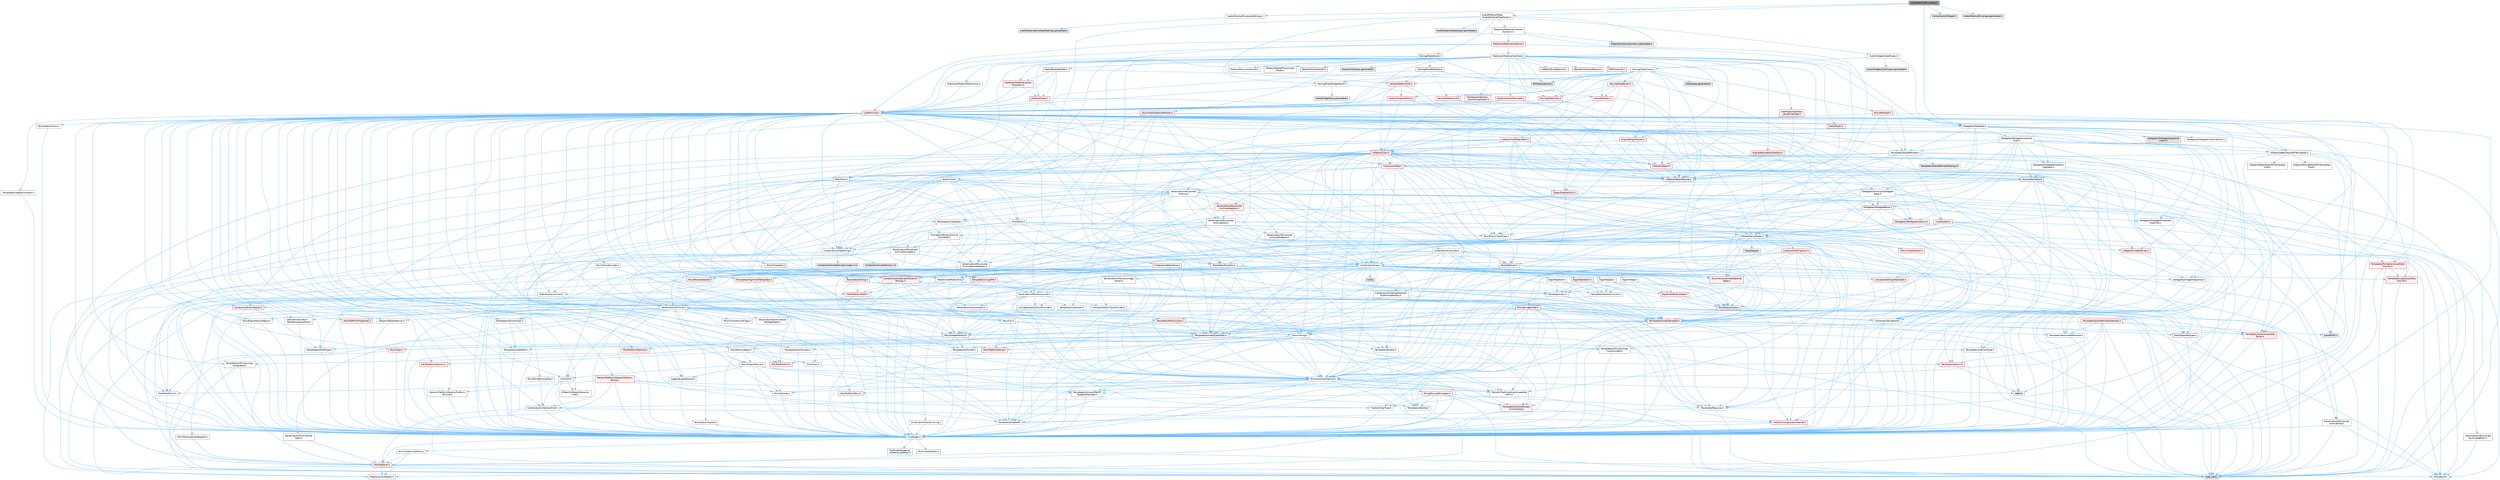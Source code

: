 digraph "AudioMaterialEnvelope.h"
{
 // INTERACTIVE_SVG=YES
 // LATEX_PDF_SIZE
  bgcolor="transparent";
  edge [fontname=Helvetica,fontsize=10,labelfontname=Helvetica,labelfontsize=10];
  node [fontname=Helvetica,fontsize=10,shape=box,height=0.2,width=0.4];
  Node1 [id="Node000001",label="AudioMaterialEnvelope.h",height=0.2,width=0.4,color="gray40", fillcolor="grey60", style="filled", fontcolor="black",tooltip=" "];
  Node1 -> Node2 [id="edge1_Node000001_Node000002",color="steelblue1",style="solid",tooltip=" "];
  Node2 [id="Node000002",label="AudioMaterialEnvelopeSettings.h",height=0.2,width=0.4,color="grey40", fillcolor="white", style="filled",URL="$dd/dca/AudioMaterialEnvelopeSettings_8h.html",tooltip=" "];
  Node2 -> Node3 [id="edge2_Node000002_Node000003",color="steelblue1",style="solid",tooltip=" "];
  Node3 [id="Node000003",label="AudioMaterialEnvelopeSettings.generated.h",height=0.2,width=0.4,color="grey60", fillcolor="#E0E0E0", style="filled",tooltip=" "];
  Node1 -> Node4 [id="edge3_Node000001_Node000004",color="steelblue1",style="solid",tooltip=" "];
  Node4 [id="Node000004",label="AudioMaterialSlate\l/AudioMaterialSlateTypes.h",height=0.2,width=0.4,color="grey40", fillcolor="white", style="filled",URL="$d3/d2d/AudioMaterialSlateTypes_8h.html",tooltip=" "];
  Node4 -> Node5 [id="edge4_Node000004_Node000005",color="steelblue1",style="solid",tooltip=" "];
  Node5 [id="Node000005",label="AudioWidgetsSlateTypes.h",height=0.2,width=0.4,color="grey40", fillcolor="white", style="filled",URL="$d1/d08/AudioWidgetsSlateTypes_8h.html",tooltip=" "];
  Node5 -> Node6 [id="edge5_Node000005_Node000006",color="steelblue1",style="solid",tooltip=" "];
  Node6 [id="Node000006",label="Delegates/Delegate.h",height=0.2,width=0.4,color="grey40", fillcolor="white", style="filled",URL="$d4/d80/Delegate_8h.html",tooltip=" "];
  Node6 -> Node7 [id="edge6_Node000006_Node000007",color="steelblue1",style="solid",tooltip=" "];
  Node7 [id="Node000007",label="CoreTypes.h",height=0.2,width=0.4,color="grey40", fillcolor="white", style="filled",URL="$dc/dec/CoreTypes_8h.html",tooltip=" "];
  Node7 -> Node8 [id="edge7_Node000007_Node000008",color="steelblue1",style="solid",tooltip=" "];
  Node8 [id="Node000008",label="HAL/Platform.h",height=0.2,width=0.4,color="red", fillcolor="#FFF0F0", style="filled",URL="$d9/dd0/Platform_8h.html",tooltip=" "];
  Node8 -> Node9 [id="edge8_Node000008_Node000009",color="steelblue1",style="solid",tooltip=" "];
  Node9 [id="Node000009",label="Misc/Build.h",height=0.2,width=0.4,color="grey40", fillcolor="white", style="filled",URL="$d3/dbb/Build_8h.html",tooltip=" "];
  Node8 -> Node11 [id="edge9_Node000008_Node000011",color="steelblue1",style="solid",tooltip=" "];
  Node11 [id="Node000011",label="type_traits",height=0.2,width=0.4,color="grey60", fillcolor="#E0E0E0", style="filled",tooltip=" "];
  Node8 -> Node12 [id="edge10_Node000008_Node000012",color="steelblue1",style="solid",tooltip=" "];
  Node12 [id="Node000012",label="PreprocessorHelpers.h",height=0.2,width=0.4,color="grey40", fillcolor="white", style="filled",URL="$db/ddb/PreprocessorHelpers_8h.html",tooltip=" "];
  Node7 -> Node18 [id="edge11_Node000007_Node000018",color="steelblue1",style="solid",tooltip=" "];
  Node18 [id="Node000018",label="ProfilingDebugging\l/UMemoryDefines.h",height=0.2,width=0.4,color="grey40", fillcolor="white", style="filled",URL="$d2/da2/UMemoryDefines_8h.html",tooltip=" "];
  Node7 -> Node19 [id="edge12_Node000007_Node000019",color="steelblue1",style="solid",tooltip=" "];
  Node19 [id="Node000019",label="Misc/CoreMiscDefines.h",height=0.2,width=0.4,color="grey40", fillcolor="white", style="filled",URL="$da/d38/CoreMiscDefines_8h.html",tooltip=" "];
  Node19 -> Node8 [id="edge13_Node000019_Node000008",color="steelblue1",style="solid",tooltip=" "];
  Node19 -> Node12 [id="edge14_Node000019_Node000012",color="steelblue1",style="solid",tooltip=" "];
  Node7 -> Node20 [id="edge15_Node000007_Node000020",color="steelblue1",style="solid",tooltip=" "];
  Node20 [id="Node000020",label="Misc/CoreDefines.h",height=0.2,width=0.4,color="grey40", fillcolor="white", style="filled",URL="$d3/dd2/CoreDefines_8h.html",tooltip=" "];
  Node6 -> Node21 [id="edge16_Node000006_Node000021",color="steelblue1",style="solid",tooltip=" "];
  Node21 [id="Node000021",label="Misc/AssertionMacros.h",height=0.2,width=0.4,color="grey40", fillcolor="white", style="filled",URL="$d0/dfa/AssertionMacros_8h.html",tooltip=" "];
  Node21 -> Node7 [id="edge17_Node000021_Node000007",color="steelblue1",style="solid",tooltip=" "];
  Node21 -> Node8 [id="edge18_Node000021_Node000008",color="steelblue1",style="solid",tooltip=" "];
  Node21 -> Node22 [id="edge19_Node000021_Node000022",color="steelblue1",style="solid",tooltip=" "];
  Node22 [id="Node000022",label="HAL/PlatformMisc.h",height=0.2,width=0.4,color="red", fillcolor="#FFF0F0", style="filled",URL="$d0/df5/PlatformMisc_8h.html",tooltip=" "];
  Node22 -> Node7 [id="edge20_Node000022_Node000007",color="steelblue1",style="solid",tooltip=" "];
  Node21 -> Node12 [id="edge21_Node000021_Node000012",color="steelblue1",style="solid",tooltip=" "];
  Node21 -> Node58 [id="edge22_Node000021_Node000058",color="steelblue1",style="solid",tooltip=" "];
  Node58 [id="Node000058",label="Templates/EnableIf.h",height=0.2,width=0.4,color="grey40", fillcolor="white", style="filled",URL="$d7/d60/EnableIf_8h.html",tooltip=" "];
  Node58 -> Node7 [id="edge23_Node000058_Node000007",color="steelblue1",style="solid",tooltip=" "];
  Node21 -> Node59 [id="edge24_Node000021_Node000059",color="steelblue1",style="solid",tooltip=" "];
  Node59 [id="Node000059",label="Templates/IsArrayOrRefOf\lTypeByPredicate.h",height=0.2,width=0.4,color="grey40", fillcolor="white", style="filled",URL="$d6/da1/IsArrayOrRefOfTypeByPredicate_8h.html",tooltip=" "];
  Node59 -> Node7 [id="edge25_Node000059_Node000007",color="steelblue1",style="solid",tooltip=" "];
  Node21 -> Node60 [id="edge26_Node000021_Node000060",color="steelblue1",style="solid",tooltip=" "];
  Node60 [id="Node000060",label="Templates/IsValidVariadic\lFunctionArg.h",height=0.2,width=0.4,color="red", fillcolor="#FFF0F0", style="filled",URL="$d0/dc8/IsValidVariadicFunctionArg_8h.html",tooltip=" "];
  Node60 -> Node7 [id="edge27_Node000060_Node000007",color="steelblue1",style="solid",tooltip=" "];
  Node60 -> Node11 [id="edge28_Node000060_Node000011",color="steelblue1",style="solid",tooltip=" "];
  Node21 -> Node62 [id="edge29_Node000021_Node000062",color="steelblue1",style="solid",tooltip=" "];
  Node62 [id="Node000062",label="Traits/IsCharEncodingCompatible\lWith.h",height=0.2,width=0.4,color="grey40", fillcolor="white", style="filled",URL="$df/dd1/IsCharEncodingCompatibleWith_8h.html",tooltip=" "];
  Node62 -> Node11 [id="edge30_Node000062_Node000011",color="steelblue1",style="solid",tooltip=" "];
  Node62 -> Node63 [id="edge31_Node000062_Node000063",color="steelblue1",style="solid",tooltip=" "];
  Node63 [id="Node000063",label="Traits/IsCharType.h",height=0.2,width=0.4,color="grey40", fillcolor="white", style="filled",URL="$db/d51/IsCharType_8h.html",tooltip=" "];
  Node63 -> Node7 [id="edge32_Node000063_Node000007",color="steelblue1",style="solid",tooltip=" "];
  Node21 -> Node64 [id="edge33_Node000021_Node000064",color="steelblue1",style="solid",tooltip=" "];
  Node64 [id="Node000064",label="Misc/VarArgs.h",height=0.2,width=0.4,color="grey40", fillcolor="white", style="filled",URL="$d5/d6f/VarArgs_8h.html",tooltip=" "];
  Node64 -> Node7 [id="edge34_Node000064_Node000007",color="steelblue1",style="solid",tooltip=" "];
  Node21 -> Node65 [id="edge35_Node000021_Node000065",color="steelblue1",style="solid",tooltip=" "];
  Node65 [id="Node000065",label="String/FormatStringSan.h",height=0.2,width=0.4,color="red", fillcolor="#FFF0F0", style="filled",URL="$d3/d8b/FormatStringSan_8h.html",tooltip=" "];
  Node65 -> Node11 [id="edge36_Node000065_Node000011",color="steelblue1",style="solid",tooltip=" "];
  Node65 -> Node7 [id="edge37_Node000065_Node000007",color="steelblue1",style="solid",tooltip=" "];
  Node65 -> Node66 [id="edge38_Node000065_Node000066",color="steelblue1",style="solid",tooltip=" "];
  Node66 [id="Node000066",label="Templates/Requires.h",height=0.2,width=0.4,color="grey40", fillcolor="white", style="filled",URL="$dc/d96/Requires_8h.html",tooltip=" "];
  Node66 -> Node58 [id="edge39_Node000066_Node000058",color="steelblue1",style="solid",tooltip=" "];
  Node66 -> Node11 [id="edge40_Node000066_Node000011",color="steelblue1",style="solid",tooltip=" "];
  Node65 -> Node67 [id="edge41_Node000065_Node000067",color="steelblue1",style="solid",tooltip=" "];
  Node67 [id="Node000067",label="Templates/Identity.h",height=0.2,width=0.4,color="grey40", fillcolor="white", style="filled",URL="$d0/dd5/Identity_8h.html",tooltip=" "];
  Node65 -> Node60 [id="edge42_Node000065_Node000060",color="steelblue1",style="solid",tooltip=" "];
  Node65 -> Node63 [id="edge43_Node000065_Node000063",color="steelblue1",style="solid",tooltip=" "];
  Node65 -> Node30 [id="edge44_Node000065_Node000030",color="steelblue1",style="solid",tooltip=" "];
  Node30 [id="Node000030",label="Containers/ContainersFwd.h",height=0.2,width=0.4,color="grey40", fillcolor="white", style="filled",URL="$d4/d0a/ContainersFwd_8h.html",tooltip=" "];
  Node30 -> Node8 [id="edge45_Node000030_Node000008",color="steelblue1",style="solid",tooltip=" "];
  Node30 -> Node7 [id="edge46_Node000030_Node000007",color="steelblue1",style="solid",tooltip=" "];
  Node30 -> Node27 [id="edge47_Node000030_Node000027",color="steelblue1",style="solid",tooltip=" "];
  Node27 [id="Node000027",label="Traits/IsContiguousContainer.h",height=0.2,width=0.4,color="red", fillcolor="#FFF0F0", style="filled",URL="$d5/d3c/IsContiguousContainer_8h.html",tooltip=" "];
  Node27 -> Node7 [id="edge48_Node000027_Node000007",color="steelblue1",style="solid",tooltip=" "];
  Node21 -> Node71 [id="edge49_Node000021_Node000071",color="steelblue1",style="solid",tooltip=" "];
  Node71 [id="Node000071",label="atomic",height=0.2,width=0.4,color="grey60", fillcolor="#E0E0E0", style="filled",tooltip=" "];
  Node6 -> Node72 [id="edge50_Node000006_Node000072",color="steelblue1",style="solid",tooltip=" "];
  Node72 [id="Node000072",label="UObject/NameTypes.h",height=0.2,width=0.4,color="grey40", fillcolor="white", style="filled",URL="$d6/d35/NameTypes_8h.html",tooltip=" "];
  Node72 -> Node7 [id="edge51_Node000072_Node000007",color="steelblue1",style="solid",tooltip=" "];
  Node72 -> Node21 [id="edge52_Node000072_Node000021",color="steelblue1",style="solid",tooltip=" "];
  Node72 -> Node73 [id="edge53_Node000072_Node000073",color="steelblue1",style="solid",tooltip=" "];
  Node73 [id="Node000073",label="HAL/UnrealMemory.h",height=0.2,width=0.4,color="red", fillcolor="#FFF0F0", style="filled",URL="$d9/d96/UnrealMemory_8h.html",tooltip=" "];
  Node73 -> Node7 [id="edge54_Node000073_Node000007",color="steelblue1",style="solid",tooltip=" "];
  Node73 -> Node77 [id="edge55_Node000073_Node000077",color="steelblue1",style="solid",tooltip=" "];
  Node77 [id="Node000077",label="HAL/MemoryBase.h",height=0.2,width=0.4,color="grey40", fillcolor="white", style="filled",URL="$d6/d9f/MemoryBase_8h.html",tooltip=" "];
  Node77 -> Node7 [id="edge56_Node000077_Node000007",color="steelblue1",style="solid",tooltip=" "];
  Node77 -> Node51 [id="edge57_Node000077_Node000051",color="steelblue1",style="solid",tooltip=" "];
  Node51 [id="Node000051",label="HAL/PlatformAtomics.h",height=0.2,width=0.4,color="red", fillcolor="#FFF0F0", style="filled",URL="$d3/d36/PlatformAtomics_8h.html",tooltip=" "];
  Node51 -> Node7 [id="edge58_Node000051_Node000007",color="steelblue1",style="solid",tooltip=" "];
  Node77 -> Node34 [id="edge59_Node000077_Node000034",color="steelblue1",style="solid",tooltip=" "];
  Node34 [id="Node000034",label="HAL/PlatformCrt.h",height=0.2,width=0.4,color="red", fillcolor="#FFF0F0", style="filled",URL="$d8/d75/PlatformCrt_8h.html",tooltip=" "];
  Node77 -> Node78 [id="edge60_Node000077_Node000078",color="steelblue1",style="solid",tooltip=" "];
  Node78 [id="Node000078",label="Misc/Exec.h",height=0.2,width=0.4,color="grey40", fillcolor="white", style="filled",URL="$de/ddb/Exec_8h.html",tooltip=" "];
  Node78 -> Node7 [id="edge61_Node000078_Node000007",color="steelblue1",style="solid",tooltip=" "];
  Node78 -> Node21 [id="edge62_Node000078_Node000021",color="steelblue1",style="solid",tooltip=" "];
  Node77 -> Node79 [id="edge63_Node000077_Node000079",color="steelblue1",style="solid",tooltip=" "];
  Node79 [id="Node000079",label="Misc/OutputDevice.h",height=0.2,width=0.4,color="grey40", fillcolor="white", style="filled",URL="$d7/d32/OutputDevice_8h.html",tooltip=" "];
  Node79 -> Node29 [id="edge64_Node000079_Node000029",color="steelblue1",style="solid",tooltip=" "];
  Node29 [id="Node000029",label="CoreFwd.h",height=0.2,width=0.4,color="grey40", fillcolor="white", style="filled",URL="$d1/d1e/CoreFwd_8h.html",tooltip=" "];
  Node29 -> Node7 [id="edge65_Node000029_Node000007",color="steelblue1",style="solid",tooltip=" "];
  Node29 -> Node30 [id="edge66_Node000029_Node000030",color="steelblue1",style="solid",tooltip=" "];
  Node29 -> Node31 [id="edge67_Node000029_Node000031",color="steelblue1",style="solid",tooltip=" "];
  Node31 [id="Node000031",label="Math/MathFwd.h",height=0.2,width=0.4,color="grey40", fillcolor="white", style="filled",URL="$d2/d10/MathFwd_8h.html",tooltip=" "];
  Node31 -> Node8 [id="edge68_Node000031_Node000008",color="steelblue1",style="solid",tooltip=" "];
  Node29 -> Node32 [id="edge69_Node000029_Node000032",color="steelblue1",style="solid",tooltip=" "];
  Node32 [id="Node000032",label="UObject/UObjectHierarchy\lFwd.h",height=0.2,width=0.4,color="grey40", fillcolor="white", style="filled",URL="$d3/d13/UObjectHierarchyFwd_8h.html",tooltip=" "];
  Node79 -> Node7 [id="edge70_Node000079_Node000007",color="steelblue1",style="solid",tooltip=" "];
  Node79 -> Node80 [id="edge71_Node000079_Node000080",color="steelblue1",style="solid",tooltip=" "];
  Node80 [id="Node000080",label="Logging/LogVerbosity.h",height=0.2,width=0.4,color="grey40", fillcolor="white", style="filled",URL="$d2/d8f/LogVerbosity_8h.html",tooltip=" "];
  Node80 -> Node7 [id="edge72_Node000080_Node000007",color="steelblue1",style="solid",tooltip=" "];
  Node79 -> Node64 [id="edge73_Node000079_Node000064",color="steelblue1",style="solid",tooltip=" "];
  Node79 -> Node59 [id="edge74_Node000079_Node000059",color="steelblue1",style="solid",tooltip=" "];
  Node79 -> Node60 [id="edge75_Node000079_Node000060",color="steelblue1",style="solid",tooltip=" "];
  Node79 -> Node62 [id="edge76_Node000079_Node000062",color="steelblue1",style="solid",tooltip=" "];
  Node77 -> Node81 [id="edge77_Node000077_Node000081",color="steelblue1",style="solid",tooltip=" "];
  Node81 [id="Node000081",label="Templates/Atomic.h",height=0.2,width=0.4,color="red", fillcolor="#FFF0F0", style="filled",URL="$d3/d91/Atomic_8h.html",tooltip=" "];
  Node81 -> Node71 [id="edge78_Node000081_Node000071",color="steelblue1",style="solid",tooltip=" "];
  Node73 -> Node90 [id="edge79_Node000073_Node000090",color="steelblue1",style="solid",tooltip=" "];
  Node90 [id="Node000090",label="HAL/PlatformMemory.h",height=0.2,width=0.4,color="red", fillcolor="#FFF0F0", style="filled",URL="$de/d68/PlatformMemory_8h.html",tooltip=" "];
  Node90 -> Node7 [id="edge80_Node000090_Node000007",color="steelblue1",style="solid",tooltip=" "];
  Node73 -> Node93 [id="edge81_Node000073_Node000093",color="steelblue1",style="solid",tooltip=" "];
  Node93 [id="Node000093",label="Templates/IsPointer.h",height=0.2,width=0.4,color="grey40", fillcolor="white", style="filled",URL="$d7/d05/IsPointer_8h.html",tooltip=" "];
  Node93 -> Node7 [id="edge82_Node000093_Node000007",color="steelblue1",style="solid",tooltip=" "];
  Node72 -> Node94 [id="edge83_Node000072_Node000094",color="steelblue1",style="solid",tooltip=" "];
  Node94 [id="Node000094",label="Templates/UnrealTypeTraits.h",height=0.2,width=0.4,color="red", fillcolor="#FFF0F0", style="filled",URL="$d2/d2d/UnrealTypeTraits_8h.html",tooltip=" "];
  Node94 -> Node7 [id="edge84_Node000094_Node000007",color="steelblue1",style="solid",tooltip=" "];
  Node94 -> Node93 [id="edge85_Node000094_Node000093",color="steelblue1",style="solid",tooltip=" "];
  Node94 -> Node21 [id="edge86_Node000094_Node000021",color="steelblue1",style="solid",tooltip=" "];
  Node94 -> Node86 [id="edge87_Node000094_Node000086",color="steelblue1",style="solid",tooltip=" "];
  Node86 [id="Node000086",label="Templates/AndOrNot.h",height=0.2,width=0.4,color="grey40", fillcolor="white", style="filled",URL="$db/d0a/AndOrNot_8h.html",tooltip=" "];
  Node86 -> Node7 [id="edge88_Node000086_Node000007",color="steelblue1",style="solid",tooltip=" "];
  Node94 -> Node58 [id="edge89_Node000094_Node000058",color="steelblue1",style="solid",tooltip=" "];
  Node94 -> Node95 [id="edge90_Node000094_Node000095",color="steelblue1",style="solid",tooltip=" "];
  Node95 [id="Node000095",label="Templates/IsArithmetic.h",height=0.2,width=0.4,color="grey40", fillcolor="white", style="filled",URL="$d2/d5d/IsArithmetic_8h.html",tooltip=" "];
  Node95 -> Node7 [id="edge91_Node000095_Node000007",color="steelblue1",style="solid",tooltip=" "];
  Node94 -> Node96 [id="edge92_Node000094_Node000096",color="steelblue1",style="solid",tooltip=" "];
  Node96 [id="Node000096",label="Templates/Models.h",height=0.2,width=0.4,color="grey40", fillcolor="white", style="filled",URL="$d3/d0c/Models_8h.html",tooltip=" "];
  Node96 -> Node67 [id="edge93_Node000096_Node000067",color="steelblue1",style="solid",tooltip=" "];
  Node94 -> Node97 [id="edge94_Node000094_Node000097",color="steelblue1",style="solid",tooltip=" "];
  Node97 [id="Node000097",label="Templates/IsPODType.h",height=0.2,width=0.4,color="grey40", fillcolor="white", style="filled",URL="$d7/db1/IsPODType_8h.html",tooltip=" "];
  Node97 -> Node7 [id="edge95_Node000097_Node000007",color="steelblue1",style="solid",tooltip=" "];
  Node94 -> Node98 [id="edge96_Node000094_Node000098",color="steelblue1",style="solid",tooltip=" "];
  Node98 [id="Node000098",label="Templates/IsUECoreType.h",height=0.2,width=0.4,color="grey40", fillcolor="white", style="filled",URL="$d1/db8/IsUECoreType_8h.html",tooltip=" "];
  Node98 -> Node7 [id="edge97_Node000098_Node000007",color="steelblue1",style="solid",tooltip=" "];
  Node98 -> Node11 [id="edge98_Node000098_Node000011",color="steelblue1",style="solid",tooltip=" "];
  Node94 -> Node87 [id="edge99_Node000094_Node000087",color="steelblue1",style="solid",tooltip=" "];
  Node87 [id="Node000087",label="Templates/IsTriviallyCopy\lConstructible.h",height=0.2,width=0.4,color="grey40", fillcolor="white", style="filled",URL="$d3/d78/IsTriviallyCopyConstructible_8h.html",tooltip=" "];
  Node87 -> Node7 [id="edge100_Node000087_Node000007",color="steelblue1",style="solid",tooltip=" "];
  Node87 -> Node11 [id="edge101_Node000087_Node000011",color="steelblue1",style="solid",tooltip=" "];
  Node72 -> Node99 [id="edge102_Node000072_Node000099",color="steelblue1",style="solid",tooltip=" "];
  Node99 [id="Node000099",label="Templates/UnrealTemplate.h",height=0.2,width=0.4,color="red", fillcolor="#FFF0F0", style="filled",URL="$d4/d24/UnrealTemplate_8h.html",tooltip=" "];
  Node99 -> Node7 [id="edge103_Node000099_Node000007",color="steelblue1",style="solid",tooltip=" "];
  Node99 -> Node93 [id="edge104_Node000099_Node000093",color="steelblue1",style="solid",tooltip=" "];
  Node99 -> Node73 [id="edge105_Node000099_Node000073",color="steelblue1",style="solid",tooltip=" "];
  Node99 -> Node94 [id="edge106_Node000099_Node000094",color="steelblue1",style="solid",tooltip=" "];
  Node99 -> Node102 [id="edge107_Node000099_Node000102",color="steelblue1",style="solid",tooltip=" "];
  Node102 [id="Node000102",label="Templates/RemoveReference.h",height=0.2,width=0.4,color="grey40", fillcolor="white", style="filled",URL="$da/dbe/RemoveReference_8h.html",tooltip=" "];
  Node102 -> Node7 [id="edge108_Node000102_Node000007",color="steelblue1",style="solid",tooltip=" "];
  Node99 -> Node66 [id="edge109_Node000099_Node000066",color="steelblue1",style="solid",tooltip=" "];
  Node99 -> Node103 [id="edge110_Node000099_Node000103",color="steelblue1",style="solid",tooltip=" "];
  Node103 [id="Node000103",label="Templates/TypeCompatible\lBytes.h",height=0.2,width=0.4,color="red", fillcolor="#FFF0F0", style="filled",URL="$df/d0a/TypeCompatibleBytes_8h.html",tooltip=" "];
  Node103 -> Node7 [id="edge111_Node000103_Node000007",color="steelblue1",style="solid",tooltip=" "];
  Node103 -> Node11 [id="edge112_Node000103_Node000011",color="steelblue1",style="solid",tooltip=" "];
  Node99 -> Node67 [id="edge113_Node000099_Node000067",color="steelblue1",style="solid",tooltip=" "];
  Node99 -> Node27 [id="edge114_Node000099_Node000027",color="steelblue1",style="solid",tooltip=" "];
  Node99 -> Node11 [id="edge115_Node000099_Node000011",color="steelblue1",style="solid",tooltip=" "];
  Node72 -> Node105 [id="edge116_Node000072_Node000105",color="steelblue1",style="solid",tooltip=" "];
  Node105 [id="Node000105",label="Containers/UnrealString.h",height=0.2,width=0.4,color="grey40", fillcolor="white", style="filled",URL="$d5/dba/UnrealString_8h.html",tooltip=" "];
  Node105 -> Node106 [id="edge117_Node000105_Node000106",color="steelblue1",style="solid",tooltip=" "];
  Node106 [id="Node000106",label="Containers/UnrealStringIncludes.h.inl",height=0.2,width=0.4,color="grey60", fillcolor="#E0E0E0", style="filled",tooltip=" "];
  Node105 -> Node107 [id="edge118_Node000105_Node000107",color="steelblue1",style="solid",tooltip=" "];
  Node107 [id="Node000107",label="Containers/UnrealString.h.inl",height=0.2,width=0.4,color="grey60", fillcolor="#E0E0E0", style="filled",tooltip=" "];
  Node105 -> Node108 [id="edge119_Node000105_Node000108",color="steelblue1",style="solid",tooltip=" "];
  Node108 [id="Node000108",label="Misc/StringFormatArg.h",height=0.2,width=0.4,color="grey40", fillcolor="white", style="filled",URL="$d2/d16/StringFormatArg_8h.html",tooltip=" "];
  Node108 -> Node30 [id="edge120_Node000108_Node000030",color="steelblue1",style="solid",tooltip=" "];
  Node72 -> Node109 [id="edge121_Node000072_Node000109",color="steelblue1",style="solid",tooltip=" "];
  Node109 [id="Node000109",label="HAL/CriticalSection.h",height=0.2,width=0.4,color="red", fillcolor="#FFF0F0", style="filled",URL="$d6/d90/CriticalSection_8h.html",tooltip=" "];
  Node72 -> Node112 [id="edge122_Node000072_Node000112",color="steelblue1",style="solid",tooltip=" "];
  Node112 [id="Node000112",label="Containers/StringConv.h",height=0.2,width=0.4,color="red", fillcolor="#FFF0F0", style="filled",URL="$d3/ddf/StringConv_8h.html",tooltip=" "];
  Node112 -> Node7 [id="edge123_Node000112_Node000007",color="steelblue1",style="solid",tooltip=" "];
  Node112 -> Node21 [id="edge124_Node000112_Node000021",color="steelblue1",style="solid",tooltip=" "];
  Node112 -> Node113 [id="edge125_Node000112_Node000113",color="steelblue1",style="solid",tooltip=" "];
  Node113 [id="Node000113",label="Containers/ContainerAllocation\lPolicies.h",height=0.2,width=0.4,color="red", fillcolor="#FFF0F0", style="filled",URL="$d7/dff/ContainerAllocationPolicies_8h.html",tooltip=" "];
  Node113 -> Node7 [id="edge126_Node000113_Node000007",color="steelblue1",style="solid",tooltip=" "];
  Node113 -> Node113 [id="edge127_Node000113_Node000113",color="steelblue1",style="solid",tooltip=" "];
  Node113 -> Node115 [id="edge128_Node000113_Node000115",color="steelblue1",style="solid",tooltip=" "];
  Node115 [id="Node000115",label="HAL/PlatformMath.h",height=0.2,width=0.4,color="red", fillcolor="#FFF0F0", style="filled",URL="$dc/d53/PlatformMath_8h.html",tooltip=" "];
  Node115 -> Node7 [id="edge129_Node000115_Node000007",color="steelblue1",style="solid",tooltip=" "];
  Node113 -> Node73 [id="edge130_Node000113_Node000073",color="steelblue1",style="solid",tooltip=" "];
  Node113 -> Node44 [id="edge131_Node000113_Node000044",color="steelblue1",style="solid",tooltip=" "];
  Node44 [id="Node000044",label="Math/NumericLimits.h",height=0.2,width=0.4,color="grey40", fillcolor="white", style="filled",URL="$df/d1b/NumericLimits_8h.html",tooltip=" "];
  Node44 -> Node7 [id="edge132_Node000044_Node000007",color="steelblue1",style="solid",tooltip=" "];
  Node113 -> Node21 [id="edge133_Node000113_Node000021",color="steelblue1",style="solid",tooltip=" "];
  Node113 -> Node123 [id="edge134_Node000113_Node000123",color="steelblue1",style="solid",tooltip=" "];
  Node123 [id="Node000123",label="Templates/IsPolymorphic.h",height=0.2,width=0.4,color="grey40", fillcolor="white", style="filled",URL="$dc/d20/IsPolymorphic_8h.html",tooltip=" "];
  Node113 -> Node124 [id="edge135_Node000113_Node000124",color="steelblue1",style="solid",tooltip=" "];
  Node124 [id="Node000124",label="Templates/MemoryOps.h",height=0.2,width=0.4,color="red", fillcolor="#FFF0F0", style="filled",URL="$db/dea/MemoryOps_8h.html",tooltip=" "];
  Node124 -> Node7 [id="edge136_Node000124_Node000007",color="steelblue1",style="solid",tooltip=" "];
  Node124 -> Node73 [id="edge137_Node000124_Node000073",color="steelblue1",style="solid",tooltip=" "];
  Node124 -> Node88 [id="edge138_Node000124_Node000088",color="steelblue1",style="solid",tooltip=" "];
  Node88 [id="Node000088",label="Templates/IsTriviallyCopy\lAssignable.h",height=0.2,width=0.4,color="grey40", fillcolor="white", style="filled",URL="$d2/df2/IsTriviallyCopyAssignable_8h.html",tooltip=" "];
  Node88 -> Node7 [id="edge139_Node000088_Node000007",color="steelblue1",style="solid",tooltip=" "];
  Node88 -> Node11 [id="edge140_Node000088_Node000011",color="steelblue1",style="solid",tooltip=" "];
  Node124 -> Node87 [id="edge141_Node000124_Node000087",color="steelblue1",style="solid",tooltip=" "];
  Node124 -> Node66 [id="edge142_Node000124_Node000066",color="steelblue1",style="solid",tooltip=" "];
  Node124 -> Node94 [id="edge143_Node000124_Node000094",color="steelblue1",style="solid",tooltip=" "];
  Node124 -> Node11 [id="edge144_Node000124_Node000011",color="steelblue1",style="solid",tooltip=" "];
  Node113 -> Node103 [id="edge145_Node000113_Node000103",color="steelblue1",style="solid",tooltip=" "];
  Node113 -> Node11 [id="edge146_Node000113_Node000011",color="steelblue1",style="solid",tooltip=" "];
  Node112 -> Node125 [id="edge147_Node000112_Node000125",color="steelblue1",style="solid",tooltip=" "];
  Node125 [id="Node000125",label="Containers/Array.h",height=0.2,width=0.4,color="grey40", fillcolor="white", style="filled",URL="$df/dd0/Array_8h.html",tooltip=" "];
  Node125 -> Node7 [id="edge148_Node000125_Node000007",color="steelblue1",style="solid",tooltip=" "];
  Node125 -> Node21 [id="edge149_Node000125_Node000021",color="steelblue1",style="solid",tooltip=" "];
  Node125 -> Node126 [id="edge150_Node000125_Node000126",color="steelblue1",style="solid",tooltip=" "];
  Node126 [id="Node000126",label="Misc/IntrusiveUnsetOptional\lState.h",height=0.2,width=0.4,color="red", fillcolor="#FFF0F0", style="filled",URL="$d2/d0a/IntrusiveUnsetOptionalState_8h.html",tooltip=" "];
  Node125 -> Node128 [id="edge151_Node000125_Node000128",color="steelblue1",style="solid",tooltip=" "];
  Node128 [id="Node000128",label="Misc/ReverseIterate.h",height=0.2,width=0.4,color="red", fillcolor="#FFF0F0", style="filled",URL="$db/de3/ReverseIterate_8h.html",tooltip=" "];
  Node128 -> Node8 [id="edge152_Node000128_Node000008",color="steelblue1",style="solid",tooltip=" "];
  Node125 -> Node73 [id="edge153_Node000125_Node000073",color="steelblue1",style="solid",tooltip=" "];
  Node125 -> Node94 [id="edge154_Node000125_Node000094",color="steelblue1",style="solid",tooltip=" "];
  Node125 -> Node99 [id="edge155_Node000125_Node000099",color="steelblue1",style="solid",tooltip=" "];
  Node125 -> Node130 [id="edge156_Node000125_Node000130",color="steelblue1",style="solid",tooltip=" "];
  Node130 [id="Node000130",label="Containers/AllowShrinking.h",height=0.2,width=0.4,color="grey40", fillcolor="white", style="filled",URL="$d7/d1a/AllowShrinking_8h.html",tooltip=" "];
  Node130 -> Node7 [id="edge157_Node000130_Node000007",color="steelblue1",style="solid",tooltip=" "];
  Node125 -> Node113 [id="edge158_Node000125_Node000113",color="steelblue1",style="solid",tooltip=" "];
  Node125 -> Node131 [id="edge159_Node000125_Node000131",color="steelblue1",style="solid",tooltip=" "];
  Node131 [id="Node000131",label="Containers/ContainerElement\lTypeCompatibility.h",height=0.2,width=0.4,color="grey40", fillcolor="white", style="filled",URL="$df/ddf/ContainerElementTypeCompatibility_8h.html",tooltip=" "];
  Node131 -> Node7 [id="edge160_Node000131_Node000007",color="steelblue1",style="solid",tooltip=" "];
  Node131 -> Node94 [id="edge161_Node000131_Node000094",color="steelblue1",style="solid",tooltip=" "];
  Node125 -> Node132 [id="edge162_Node000125_Node000132",color="steelblue1",style="solid",tooltip=" "];
  Node132 [id="Node000132",label="Serialization/Archive.h",height=0.2,width=0.4,color="grey40", fillcolor="white", style="filled",URL="$d7/d3b/Archive_8h.html",tooltip=" "];
  Node132 -> Node29 [id="edge163_Node000132_Node000029",color="steelblue1",style="solid",tooltip=" "];
  Node132 -> Node7 [id="edge164_Node000132_Node000007",color="steelblue1",style="solid",tooltip=" "];
  Node132 -> Node133 [id="edge165_Node000132_Node000133",color="steelblue1",style="solid",tooltip=" "];
  Node133 [id="Node000133",label="HAL/PlatformProperties.h",height=0.2,width=0.4,color="red", fillcolor="#FFF0F0", style="filled",URL="$d9/db0/PlatformProperties_8h.html",tooltip=" "];
  Node133 -> Node7 [id="edge166_Node000133_Node000007",color="steelblue1",style="solid",tooltip=" "];
  Node132 -> Node136 [id="edge167_Node000132_Node000136",color="steelblue1",style="solid",tooltip=" "];
  Node136 [id="Node000136",label="Internationalization\l/TextNamespaceFwd.h",height=0.2,width=0.4,color="grey40", fillcolor="white", style="filled",URL="$d8/d97/TextNamespaceFwd_8h.html",tooltip=" "];
  Node136 -> Node7 [id="edge168_Node000136_Node000007",color="steelblue1",style="solid",tooltip=" "];
  Node132 -> Node31 [id="edge169_Node000132_Node000031",color="steelblue1",style="solid",tooltip=" "];
  Node132 -> Node21 [id="edge170_Node000132_Node000021",color="steelblue1",style="solid",tooltip=" "];
  Node132 -> Node9 [id="edge171_Node000132_Node000009",color="steelblue1",style="solid",tooltip=" "];
  Node132 -> Node45 [id="edge172_Node000132_Node000045",color="steelblue1",style="solid",tooltip=" "];
  Node45 [id="Node000045",label="Misc/CompressionFlags.h",height=0.2,width=0.4,color="grey40", fillcolor="white", style="filled",URL="$d9/d76/CompressionFlags_8h.html",tooltip=" "];
  Node132 -> Node137 [id="edge173_Node000132_Node000137",color="steelblue1",style="solid",tooltip=" "];
  Node137 [id="Node000137",label="Misc/EngineVersionBase.h",height=0.2,width=0.4,color="grey40", fillcolor="white", style="filled",URL="$d5/d2b/EngineVersionBase_8h.html",tooltip=" "];
  Node137 -> Node7 [id="edge174_Node000137_Node000007",color="steelblue1",style="solid",tooltip=" "];
  Node132 -> Node64 [id="edge175_Node000132_Node000064",color="steelblue1",style="solid",tooltip=" "];
  Node132 -> Node138 [id="edge176_Node000132_Node000138",color="steelblue1",style="solid",tooltip=" "];
  Node138 [id="Node000138",label="Serialization/ArchiveCook\lData.h",height=0.2,width=0.4,color="grey40", fillcolor="white", style="filled",URL="$dc/db6/ArchiveCookData_8h.html",tooltip=" "];
  Node138 -> Node8 [id="edge177_Node000138_Node000008",color="steelblue1",style="solid",tooltip=" "];
  Node132 -> Node139 [id="edge178_Node000132_Node000139",color="steelblue1",style="solid",tooltip=" "];
  Node139 [id="Node000139",label="Serialization/ArchiveSave\lPackageData.h",height=0.2,width=0.4,color="grey40", fillcolor="white", style="filled",URL="$d1/d37/ArchiveSavePackageData_8h.html",tooltip=" "];
  Node132 -> Node58 [id="edge179_Node000132_Node000058",color="steelblue1",style="solid",tooltip=" "];
  Node132 -> Node59 [id="edge180_Node000132_Node000059",color="steelblue1",style="solid",tooltip=" "];
  Node132 -> Node140 [id="edge181_Node000132_Node000140",color="steelblue1",style="solid",tooltip=" "];
  Node140 [id="Node000140",label="Templates/IsEnumClass.h",height=0.2,width=0.4,color="grey40", fillcolor="white", style="filled",URL="$d7/d15/IsEnumClass_8h.html",tooltip=" "];
  Node140 -> Node7 [id="edge182_Node000140_Node000007",color="steelblue1",style="solid",tooltip=" "];
  Node140 -> Node86 [id="edge183_Node000140_Node000086",color="steelblue1",style="solid",tooltip=" "];
  Node132 -> Node120 [id="edge184_Node000132_Node000120",color="steelblue1",style="solid",tooltip=" "];
  Node120 [id="Node000120",label="Templates/IsSigned.h",height=0.2,width=0.4,color="grey40", fillcolor="white", style="filled",URL="$d8/dd8/IsSigned_8h.html",tooltip=" "];
  Node120 -> Node7 [id="edge185_Node000120_Node000007",color="steelblue1",style="solid",tooltip=" "];
  Node132 -> Node60 [id="edge186_Node000132_Node000060",color="steelblue1",style="solid",tooltip=" "];
  Node132 -> Node99 [id="edge187_Node000132_Node000099",color="steelblue1",style="solid",tooltip=" "];
  Node132 -> Node62 [id="edge188_Node000132_Node000062",color="steelblue1",style="solid",tooltip=" "];
  Node132 -> Node141 [id="edge189_Node000132_Node000141",color="steelblue1",style="solid",tooltip=" "];
  Node141 [id="Node000141",label="UObject/ObjectVersion.h",height=0.2,width=0.4,color="grey40", fillcolor="white", style="filled",URL="$da/d63/ObjectVersion_8h.html",tooltip=" "];
  Node141 -> Node7 [id="edge190_Node000141_Node000007",color="steelblue1",style="solid",tooltip=" "];
  Node125 -> Node142 [id="edge191_Node000125_Node000142",color="steelblue1",style="solid",tooltip=" "];
  Node142 [id="Node000142",label="Serialization/MemoryImage\lWriter.h",height=0.2,width=0.4,color="grey40", fillcolor="white", style="filled",URL="$d0/d08/MemoryImageWriter_8h.html",tooltip=" "];
  Node142 -> Node7 [id="edge192_Node000142_Node000007",color="steelblue1",style="solid",tooltip=" "];
  Node142 -> Node143 [id="edge193_Node000142_Node000143",color="steelblue1",style="solid",tooltip=" "];
  Node143 [id="Node000143",label="Serialization/MemoryLayout.h",height=0.2,width=0.4,color="grey40", fillcolor="white", style="filled",URL="$d7/d66/MemoryLayout_8h.html",tooltip=" "];
  Node143 -> Node144 [id="edge194_Node000143_Node000144",color="steelblue1",style="solid",tooltip=" "];
  Node144 [id="Node000144",label="Concepts/StaticClassProvider.h",height=0.2,width=0.4,color="grey40", fillcolor="white", style="filled",URL="$dd/d83/StaticClassProvider_8h.html",tooltip=" "];
  Node143 -> Node145 [id="edge195_Node000143_Node000145",color="steelblue1",style="solid",tooltip=" "];
  Node145 [id="Node000145",label="Concepts/StaticStructProvider.h",height=0.2,width=0.4,color="grey40", fillcolor="white", style="filled",URL="$d5/d77/StaticStructProvider_8h.html",tooltip=" "];
  Node143 -> Node146 [id="edge196_Node000143_Node000146",color="steelblue1",style="solid",tooltip=" "];
  Node146 [id="Node000146",label="Containers/EnumAsByte.h",height=0.2,width=0.4,color="red", fillcolor="#FFF0F0", style="filled",URL="$d6/d9a/EnumAsByte_8h.html",tooltip=" "];
  Node146 -> Node7 [id="edge197_Node000146_Node000007",color="steelblue1",style="solid",tooltip=" "];
  Node146 -> Node97 [id="edge198_Node000146_Node000097",color="steelblue1",style="solid",tooltip=" "];
  Node143 -> Node24 [id="edge199_Node000143_Node000024",color="steelblue1",style="solid",tooltip=" "];
  Node24 [id="Node000024",label="Containers/StringFwd.h",height=0.2,width=0.4,color="grey40", fillcolor="white", style="filled",URL="$df/d37/StringFwd_8h.html",tooltip=" "];
  Node24 -> Node7 [id="edge200_Node000024_Node000007",color="steelblue1",style="solid",tooltip=" "];
  Node24 -> Node25 [id="edge201_Node000024_Node000025",color="steelblue1",style="solid",tooltip=" "];
  Node25 [id="Node000025",label="Traits/ElementType.h",height=0.2,width=0.4,color="red", fillcolor="#FFF0F0", style="filled",URL="$d5/d4f/ElementType_8h.html",tooltip=" "];
  Node25 -> Node8 [id="edge202_Node000025_Node000008",color="steelblue1",style="solid",tooltip=" "];
  Node25 -> Node11 [id="edge203_Node000025_Node000011",color="steelblue1",style="solid",tooltip=" "];
  Node24 -> Node27 [id="edge204_Node000024_Node000027",color="steelblue1",style="solid",tooltip=" "];
  Node143 -> Node73 [id="edge205_Node000143_Node000073",color="steelblue1",style="solid",tooltip=" "];
  Node143 -> Node154 [id="edge206_Node000143_Node000154",color="steelblue1",style="solid",tooltip=" "];
  Node154 [id="Node000154",label="Misc/DelayedAutoRegister.h",height=0.2,width=0.4,color="grey40", fillcolor="white", style="filled",URL="$d1/dda/DelayedAutoRegister_8h.html",tooltip=" "];
  Node154 -> Node8 [id="edge207_Node000154_Node000008",color="steelblue1",style="solid",tooltip=" "];
  Node143 -> Node58 [id="edge208_Node000143_Node000058",color="steelblue1",style="solid",tooltip=" "];
  Node143 -> Node155 [id="edge209_Node000143_Node000155",color="steelblue1",style="solid",tooltip=" "];
  Node155 [id="Node000155",label="Templates/IsAbstract.h",height=0.2,width=0.4,color="grey40", fillcolor="white", style="filled",URL="$d8/db7/IsAbstract_8h.html",tooltip=" "];
  Node143 -> Node123 [id="edge210_Node000143_Node000123",color="steelblue1",style="solid",tooltip=" "];
  Node143 -> Node96 [id="edge211_Node000143_Node000096",color="steelblue1",style="solid",tooltip=" "];
  Node143 -> Node99 [id="edge212_Node000143_Node000099",color="steelblue1",style="solid",tooltip=" "];
  Node125 -> Node156 [id="edge213_Node000125_Node000156",color="steelblue1",style="solid",tooltip=" "];
  Node156 [id="Node000156",label="Algo/Heapify.h",height=0.2,width=0.4,color="grey40", fillcolor="white", style="filled",URL="$d0/d2a/Heapify_8h.html",tooltip=" "];
  Node156 -> Node157 [id="edge214_Node000156_Node000157",color="steelblue1",style="solid",tooltip=" "];
  Node157 [id="Node000157",label="Algo/Impl/BinaryHeap.h",height=0.2,width=0.4,color="red", fillcolor="#FFF0F0", style="filled",URL="$d7/da3/Algo_2Impl_2BinaryHeap_8h.html",tooltip=" "];
  Node157 -> Node158 [id="edge215_Node000157_Node000158",color="steelblue1",style="solid",tooltip=" "];
  Node158 [id="Node000158",label="Templates/Invoke.h",height=0.2,width=0.4,color="red", fillcolor="#FFF0F0", style="filled",URL="$d7/deb/Invoke_8h.html",tooltip=" "];
  Node158 -> Node7 [id="edge216_Node000158_Node000007",color="steelblue1",style="solid",tooltip=" "];
  Node158 -> Node99 [id="edge217_Node000158_Node000099",color="steelblue1",style="solid",tooltip=" "];
  Node158 -> Node11 [id="edge218_Node000158_Node000011",color="steelblue1",style="solid",tooltip=" "];
  Node157 -> Node11 [id="edge219_Node000157_Node000011",color="steelblue1",style="solid",tooltip=" "];
  Node156 -> Node162 [id="edge220_Node000156_Node000162",color="steelblue1",style="solid",tooltip=" "];
  Node162 [id="Node000162",label="Templates/IdentityFunctor.h",height=0.2,width=0.4,color="grey40", fillcolor="white", style="filled",URL="$d7/d2e/IdentityFunctor_8h.html",tooltip=" "];
  Node162 -> Node8 [id="edge221_Node000162_Node000008",color="steelblue1",style="solid",tooltip=" "];
  Node156 -> Node158 [id="edge222_Node000156_Node000158",color="steelblue1",style="solid",tooltip=" "];
  Node156 -> Node163 [id="edge223_Node000156_Node000163",color="steelblue1",style="solid",tooltip=" "];
  Node163 [id="Node000163",label="Templates/Less.h",height=0.2,width=0.4,color="grey40", fillcolor="white", style="filled",URL="$de/dc8/Less_8h.html",tooltip=" "];
  Node163 -> Node7 [id="edge224_Node000163_Node000007",color="steelblue1",style="solid",tooltip=" "];
  Node163 -> Node99 [id="edge225_Node000163_Node000099",color="steelblue1",style="solid",tooltip=" "];
  Node156 -> Node99 [id="edge226_Node000156_Node000099",color="steelblue1",style="solid",tooltip=" "];
  Node125 -> Node164 [id="edge227_Node000125_Node000164",color="steelblue1",style="solid",tooltip=" "];
  Node164 [id="Node000164",label="Algo/HeapSort.h",height=0.2,width=0.4,color="grey40", fillcolor="white", style="filled",URL="$d3/d92/HeapSort_8h.html",tooltip=" "];
  Node164 -> Node157 [id="edge228_Node000164_Node000157",color="steelblue1",style="solid",tooltip=" "];
  Node164 -> Node162 [id="edge229_Node000164_Node000162",color="steelblue1",style="solid",tooltip=" "];
  Node164 -> Node163 [id="edge230_Node000164_Node000163",color="steelblue1",style="solid",tooltip=" "];
  Node164 -> Node99 [id="edge231_Node000164_Node000099",color="steelblue1",style="solid",tooltip=" "];
  Node125 -> Node165 [id="edge232_Node000125_Node000165",color="steelblue1",style="solid",tooltip=" "];
  Node165 [id="Node000165",label="Algo/IsHeap.h",height=0.2,width=0.4,color="grey40", fillcolor="white", style="filled",URL="$de/d32/IsHeap_8h.html",tooltip=" "];
  Node165 -> Node157 [id="edge233_Node000165_Node000157",color="steelblue1",style="solid",tooltip=" "];
  Node165 -> Node162 [id="edge234_Node000165_Node000162",color="steelblue1",style="solid",tooltip=" "];
  Node165 -> Node158 [id="edge235_Node000165_Node000158",color="steelblue1",style="solid",tooltip=" "];
  Node165 -> Node163 [id="edge236_Node000165_Node000163",color="steelblue1",style="solid",tooltip=" "];
  Node165 -> Node99 [id="edge237_Node000165_Node000099",color="steelblue1",style="solid",tooltip=" "];
  Node125 -> Node157 [id="edge238_Node000125_Node000157",color="steelblue1",style="solid",tooltip=" "];
  Node125 -> Node166 [id="edge239_Node000125_Node000166",color="steelblue1",style="solid",tooltip=" "];
  Node166 [id="Node000166",label="Algo/StableSort.h",height=0.2,width=0.4,color="red", fillcolor="#FFF0F0", style="filled",URL="$d7/d3c/StableSort_8h.html",tooltip=" "];
  Node166 -> Node162 [id="edge240_Node000166_Node000162",color="steelblue1",style="solid",tooltip=" "];
  Node166 -> Node158 [id="edge241_Node000166_Node000158",color="steelblue1",style="solid",tooltip=" "];
  Node166 -> Node163 [id="edge242_Node000166_Node000163",color="steelblue1",style="solid",tooltip=" "];
  Node166 -> Node99 [id="edge243_Node000166_Node000099",color="steelblue1",style="solid",tooltip=" "];
  Node125 -> Node169 [id="edge244_Node000125_Node000169",color="steelblue1",style="solid",tooltip=" "];
  Node169 [id="Node000169",label="Concepts/GetTypeHashable.h",height=0.2,width=0.4,color="red", fillcolor="#FFF0F0", style="filled",URL="$d3/da2/GetTypeHashable_8h.html",tooltip=" "];
  Node169 -> Node7 [id="edge245_Node000169_Node000007",color="steelblue1",style="solid",tooltip=" "];
  Node125 -> Node162 [id="edge246_Node000125_Node000162",color="steelblue1",style="solid",tooltip=" "];
  Node125 -> Node158 [id="edge247_Node000125_Node000158",color="steelblue1",style="solid",tooltip=" "];
  Node125 -> Node163 [id="edge248_Node000125_Node000163",color="steelblue1",style="solid",tooltip=" "];
  Node125 -> Node170 [id="edge249_Node000125_Node000170",color="steelblue1",style="solid",tooltip=" "];
  Node170 [id="Node000170",label="Templates/LosesQualifiers\lFromTo.h",height=0.2,width=0.4,color="red", fillcolor="#FFF0F0", style="filled",URL="$d2/db3/LosesQualifiersFromTo_8h.html",tooltip=" "];
  Node170 -> Node11 [id="edge250_Node000170_Node000011",color="steelblue1",style="solid",tooltip=" "];
  Node125 -> Node66 [id="edge251_Node000125_Node000066",color="steelblue1",style="solid",tooltip=" "];
  Node125 -> Node171 [id="edge252_Node000125_Node000171",color="steelblue1",style="solid",tooltip=" "];
  Node171 [id="Node000171",label="Templates/Sorting.h",height=0.2,width=0.4,color="red", fillcolor="#FFF0F0", style="filled",URL="$d3/d9e/Sorting_8h.html",tooltip=" "];
  Node171 -> Node7 [id="edge253_Node000171_Node000007",color="steelblue1",style="solid",tooltip=" "];
  Node171 -> Node115 [id="edge254_Node000171_Node000115",color="steelblue1",style="solid",tooltip=" "];
  Node171 -> Node163 [id="edge255_Node000171_Node000163",color="steelblue1",style="solid",tooltip=" "];
  Node125 -> Node175 [id="edge256_Node000125_Node000175",color="steelblue1",style="solid",tooltip=" "];
  Node175 [id="Node000175",label="Templates/AlignmentTemplates.h",height=0.2,width=0.4,color="red", fillcolor="#FFF0F0", style="filled",URL="$dd/d32/AlignmentTemplates_8h.html",tooltip=" "];
  Node175 -> Node7 [id="edge257_Node000175_Node000007",color="steelblue1",style="solid",tooltip=" "];
  Node175 -> Node93 [id="edge258_Node000175_Node000093",color="steelblue1",style="solid",tooltip=" "];
  Node125 -> Node25 [id="edge259_Node000125_Node000025",color="steelblue1",style="solid",tooltip=" "];
  Node125 -> Node121 [id="edge260_Node000125_Node000121",color="steelblue1",style="solid",tooltip=" "];
  Node121 [id="Node000121",label="limits",height=0.2,width=0.4,color="grey60", fillcolor="#E0E0E0", style="filled",tooltip=" "];
  Node125 -> Node11 [id="edge261_Node000125_Node000011",color="steelblue1",style="solid",tooltip=" "];
  Node112 -> Node149 [id="edge262_Node000112_Node000149",color="steelblue1",style="solid",tooltip=" "];
  Node149 [id="Node000149",label="Misc/CString.h",height=0.2,width=0.4,color="grey40", fillcolor="white", style="filled",URL="$d2/d49/CString_8h.html",tooltip=" "];
  Node149 -> Node7 [id="edge263_Node000149_Node000007",color="steelblue1",style="solid",tooltip=" "];
  Node149 -> Node34 [id="edge264_Node000149_Node000034",color="steelblue1",style="solid",tooltip=" "];
  Node149 -> Node75 [id="edge265_Node000149_Node000075",color="steelblue1",style="solid",tooltip=" "];
  Node75 [id="Node000075",label="HAL/PlatformString.h",height=0.2,width=0.4,color="red", fillcolor="#FFF0F0", style="filled",URL="$db/db5/PlatformString_8h.html",tooltip=" "];
  Node75 -> Node7 [id="edge266_Node000075_Node000007",color="steelblue1",style="solid",tooltip=" "];
  Node149 -> Node21 [id="edge267_Node000149_Node000021",color="steelblue1",style="solid",tooltip=" "];
  Node149 -> Node150 [id="edge268_Node000149_Node000150",color="steelblue1",style="solid",tooltip=" "];
  Node150 [id="Node000150",label="Misc/Char.h",height=0.2,width=0.4,color="red", fillcolor="#FFF0F0", style="filled",URL="$d0/d58/Char_8h.html",tooltip=" "];
  Node150 -> Node7 [id="edge269_Node000150_Node000007",color="steelblue1",style="solid",tooltip=" "];
  Node150 -> Node11 [id="edge270_Node000150_Node000011",color="steelblue1",style="solid",tooltip=" "];
  Node149 -> Node64 [id="edge271_Node000149_Node000064",color="steelblue1",style="solid",tooltip=" "];
  Node149 -> Node59 [id="edge272_Node000149_Node000059",color="steelblue1",style="solid",tooltip=" "];
  Node149 -> Node60 [id="edge273_Node000149_Node000060",color="steelblue1",style="solid",tooltip=" "];
  Node149 -> Node62 [id="edge274_Node000149_Node000062",color="steelblue1",style="solid",tooltip=" "];
  Node112 -> Node99 [id="edge275_Node000112_Node000099",color="steelblue1",style="solid",tooltip=" "];
  Node112 -> Node94 [id="edge276_Node000112_Node000094",color="steelblue1",style="solid",tooltip=" "];
  Node112 -> Node25 [id="edge277_Node000112_Node000025",color="steelblue1",style="solid",tooltip=" "];
  Node112 -> Node62 [id="edge278_Node000112_Node000062",color="steelblue1",style="solid",tooltip=" "];
  Node112 -> Node27 [id="edge279_Node000112_Node000027",color="steelblue1",style="solid",tooltip=" "];
  Node112 -> Node11 [id="edge280_Node000112_Node000011",color="steelblue1",style="solid",tooltip=" "];
  Node72 -> Node24 [id="edge281_Node000072_Node000024",color="steelblue1",style="solid",tooltip=" "];
  Node72 -> Node177 [id="edge282_Node000072_Node000177",color="steelblue1",style="solid",tooltip=" "];
  Node177 [id="Node000177",label="UObject/UnrealNames.h",height=0.2,width=0.4,color="red", fillcolor="#FFF0F0", style="filled",URL="$d8/db1/UnrealNames_8h.html",tooltip=" "];
  Node177 -> Node7 [id="edge283_Node000177_Node000007",color="steelblue1",style="solid",tooltip=" "];
  Node72 -> Node81 [id="edge284_Node000072_Node000081",color="steelblue1",style="solid",tooltip=" "];
  Node72 -> Node143 [id="edge285_Node000072_Node000143",color="steelblue1",style="solid",tooltip=" "];
  Node72 -> Node126 [id="edge286_Node000072_Node000126",color="steelblue1",style="solid",tooltip=" "];
  Node72 -> Node179 [id="edge287_Node000072_Node000179",color="steelblue1",style="solid",tooltip=" "];
  Node179 [id="Node000179",label="Misc/StringBuilder.h",height=0.2,width=0.4,color="red", fillcolor="#FFF0F0", style="filled",URL="$d4/d52/StringBuilder_8h.html",tooltip=" "];
  Node179 -> Node24 [id="edge288_Node000179_Node000024",color="steelblue1",style="solid",tooltip=" "];
  Node179 -> Node7 [id="edge289_Node000179_Node000007",color="steelblue1",style="solid",tooltip=" "];
  Node179 -> Node75 [id="edge290_Node000179_Node000075",color="steelblue1",style="solid",tooltip=" "];
  Node179 -> Node73 [id="edge291_Node000179_Node000073",color="steelblue1",style="solid",tooltip=" "];
  Node179 -> Node21 [id="edge292_Node000179_Node000021",color="steelblue1",style="solid",tooltip=" "];
  Node179 -> Node149 [id="edge293_Node000179_Node000149",color="steelblue1",style="solid",tooltip=" "];
  Node179 -> Node58 [id="edge294_Node000179_Node000058",color="steelblue1",style="solid",tooltip=" "];
  Node179 -> Node59 [id="edge295_Node000179_Node000059",color="steelblue1",style="solid",tooltip=" "];
  Node179 -> Node60 [id="edge296_Node000179_Node000060",color="steelblue1",style="solid",tooltip=" "];
  Node179 -> Node66 [id="edge297_Node000179_Node000066",color="steelblue1",style="solid",tooltip=" "];
  Node179 -> Node99 [id="edge298_Node000179_Node000099",color="steelblue1",style="solid",tooltip=" "];
  Node179 -> Node94 [id="edge299_Node000179_Node000094",color="steelblue1",style="solid",tooltip=" "];
  Node179 -> Node62 [id="edge300_Node000179_Node000062",color="steelblue1",style="solid",tooltip=" "];
  Node179 -> Node63 [id="edge301_Node000179_Node000063",color="steelblue1",style="solid",tooltip=" "];
  Node179 -> Node27 [id="edge302_Node000179_Node000027",color="steelblue1",style="solid",tooltip=" "];
  Node179 -> Node11 [id="edge303_Node000179_Node000011",color="steelblue1",style="solid",tooltip=" "];
  Node72 -> Node57 [id="edge304_Node000072_Node000057",color="steelblue1",style="solid",tooltip=" "];
  Node57 [id="Node000057",label="Trace/Trace.h",height=0.2,width=0.4,color="grey60", fillcolor="#E0E0E0", style="filled",tooltip=" "];
  Node6 -> Node185 [id="edge305_Node000006_Node000185",color="steelblue1",style="solid",tooltip=" "];
  Node185 [id="Node000185",label="Templates/SharedPointer.h",height=0.2,width=0.4,color="grey40", fillcolor="white", style="filled",URL="$d2/d17/SharedPointer_8h.html",tooltip=" "];
  Node185 -> Node7 [id="edge306_Node000185_Node000007",color="steelblue1",style="solid",tooltip=" "];
  Node185 -> Node126 [id="edge307_Node000185_Node000126",color="steelblue1",style="solid",tooltip=" "];
  Node185 -> Node186 [id="edge308_Node000185_Node000186",color="steelblue1",style="solid",tooltip=" "];
  Node186 [id="Node000186",label="Templates/PointerIsConvertible\lFromTo.h",height=0.2,width=0.4,color="red", fillcolor="#FFF0F0", style="filled",URL="$d6/d65/PointerIsConvertibleFromTo_8h.html",tooltip=" "];
  Node186 -> Node7 [id="edge309_Node000186_Node000007",color="steelblue1",style="solid",tooltip=" "];
  Node186 -> Node170 [id="edge310_Node000186_Node000170",color="steelblue1",style="solid",tooltip=" "];
  Node186 -> Node11 [id="edge311_Node000186_Node000011",color="steelblue1",style="solid",tooltip=" "];
  Node185 -> Node21 [id="edge312_Node000185_Node000021",color="steelblue1",style="solid",tooltip=" "];
  Node185 -> Node73 [id="edge313_Node000185_Node000073",color="steelblue1",style="solid",tooltip=" "];
  Node185 -> Node125 [id="edge314_Node000185_Node000125",color="steelblue1",style="solid",tooltip=" "];
  Node185 -> Node187 [id="edge315_Node000185_Node000187",color="steelblue1",style="solid",tooltip=" "];
  Node187 [id="Node000187",label="Containers/Map.h",height=0.2,width=0.4,color="red", fillcolor="#FFF0F0", style="filled",URL="$df/d79/Map_8h.html",tooltip=" "];
  Node187 -> Node7 [id="edge316_Node000187_Node000007",color="steelblue1",style="solid",tooltip=" "];
  Node187 -> Node131 [id="edge317_Node000187_Node000131",color="steelblue1",style="solid",tooltip=" "];
  Node187 -> Node105 [id="edge318_Node000187_Node000105",color="steelblue1",style="solid",tooltip=" "];
  Node187 -> Node21 [id="edge319_Node000187_Node000021",color="steelblue1",style="solid",tooltip=" "];
  Node187 -> Node210 [id="edge320_Node000187_Node000210",color="steelblue1",style="solid",tooltip=" "];
  Node210 [id="Node000210",label="Templates/Function.h",height=0.2,width=0.4,color="red", fillcolor="#FFF0F0", style="filled",URL="$df/df5/Function_8h.html",tooltip=" "];
  Node210 -> Node7 [id="edge321_Node000210_Node000007",color="steelblue1",style="solid",tooltip=" "];
  Node210 -> Node21 [id="edge322_Node000210_Node000021",color="steelblue1",style="solid",tooltip=" "];
  Node210 -> Node126 [id="edge323_Node000210_Node000126",color="steelblue1",style="solid",tooltip=" "];
  Node210 -> Node73 [id="edge324_Node000210_Node000073",color="steelblue1",style="solid",tooltip=" "];
  Node210 -> Node94 [id="edge325_Node000210_Node000094",color="steelblue1",style="solid",tooltip=" "];
  Node210 -> Node158 [id="edge326_Node000210_Node000158",color="steelblue1",style="solid",tooltip=" "];
  Node210 -> Node99 [id="edge327_Node000210_Node000099",color="steelblue1",style="solid",tooltip=" "];
  Node210 -> Node66 [id="edge328_Node000210_Node000066",color="steelblue1",style="solid",tooltip=" "];
  Node210 -> Node174 [id="edge329_Node000210_Node000174",color="steelblue1",style="solid",tooltip=" "];
  Node174 [id="Node000174",label="Math/UnrealMathUtility.h",height=0.2,width=0.4,color="grey40", fillcolor="white", style="filled",URL="$db/db8/UnrealMathUtility_8h.html",tooltip=" "];
  Node174 -> Node7 [id="edge330_Node000174_Node000007",color="steelblue1",style="solid",tooltip=" "];
  Node174 -> Node21 [id="edge331_Node000174_Node000021",color="steelblue1",style="solid",tooltip=" "];
  Node174 -> Node115 [id="edge332_Node000174_Node000115",color="steelblue1",style="solid",tooltip=" "];
  Node174 -> Node31 [id="edge333_Node000174_Node000031",color="steelblue1",style="solid",tooltip=" "];
  Node174 -> Node67 [id="edge334_Node000174_Node000067",color="steelblue1",style="solid",tooltip=" "];
  Node174 -> Node66 [id="edge335_Node000174_Node000066",color="steelblue1",style="solid",tooltip=" "];
  Node210 -> Node11 [id="edge336_Node000210_Node000011",color="steelblue1",style="solid",tooltip=" "];
  Node187 -> Node171 [id="edge337_Node000187_Node000171",color="steelblue1",style="solid",tooltip=" "];
  Node187 -> Node213 [id="edge338_Node000187_Node000213",color="steelblue1",style="solid",tooltip=" "];
  Node213 [id="Node000213",label="Templates/Tuple.h",height=0.2,width=0.4,color="red", fillcolor="#FFF0F0", style="filled",URL="$d2/d4f/Tuple_8h.html",tooltip=" "];
  Node213 -> Node7 [id="edge339_Node000213_Node000007",color="steelblue1",style="solid",tooltip=" "];
  Node213 -> Node99 [id="edge340_Node000213_Node000099",color="steelblue1",style="solid",tooltip=" "];
  Node213 -> Node214 [id="edge341_Node000213_Node000214",color="steelblue1",style="solid",tooltip=" "];
  Node214 [id="Node000214",label="Delegates/IntegerSequence.h",height=0.2,width=0.4,color="grey40", fillcolor="white", style="filled",URL="$d2/dcc/IntegerSequence_8h.html",tooltip=" "];
  Node214 -> Node7 [id="edge342_Node000214_Node000007",color="steelblue1",style="solid",tooltip=" "];
  Node213 -> Node158 [id="edge343_Node000213_Node000158",color="steelblue1",style="solid",tooltip=" "];
  Node213 -> Node194 [id="edge344_Node000213_Node000194",color="steelblue1",style="solid",tooltip=" "];
  Node194 [id="Node000194",label="Serialization/Structured\lArchive.h",height=0.2,width=0.4,color="grey40", fillcolor="white", style="filled",URL="$d9/d1e/StructuredArchive_8h.html",tooltip=" "];
  Node194 -> Node125 [id="edge345_Node000194_Node000125",color="steelblue1",style="solid",tooltip=" "];
  Node194 -> Node113 [id="edge346_Node000194_Node000113",color="steelblue1",style="solid",tooltip=" "];
  Node194 -> Node7 [id="edge347_Node000194_Node000007",color="steelblue1",style="solid",tooltip=" "];
  Node194 -> Node195 [id="edge348_Node000194_Node000195",color="steelblue1",style="solid",tooltip=" "];
  Node195 [id="Node000195",label="Formatters/BinaryArchive\lFormatter.h",height=0.2,width=0.4,color="grey40", fillcolor="white", style="filled",URL="$d2/d01/BinaryArchiveFormatter_8h.html",tooltip=" "];
  Node195 -> Node125 [id="edge349_Node000195_Node000125",color="steelblue1",style="solid",tooltip=" "];
  Node195 -> Node8 [id="edge350_Node000195_Node000008",color="steelblue1",style="solid",tooltip=" "];
  Node195 -> Node132 [id="edge351_Node000195_Node000132",color="steelblue1",style="solid",tooltip=" "];
  Node195 -> Node196 [id="edge352_Node000195_Node000196",color="steelblue1",style="solid",tooltip=" "];
  Node196 [id="Node000196",label="Serialization/Structured\lArchiveFormatter.h",height=0.2,width=0.4,color="grey40", fillcolor="white", style="filled",URL="$db/dfe/StructuredArchiveFormatter_8h.html",tooltip=" "];
  Node196 -> Node125 [id="edge353_Node000196_Node000125",color="steelblue1",style="solid",tooltip=" "];
  Node196 -> Node29 [id="edge354_Node000196_Node000029",color="steelblue1",style="solid",tooltip=" "];
  Node196 -> Node7 [id="edge355_Node000196_Node000007",color="steelblue1",style="solid",tooltip=" "];
  Node196 -> Node197 [id="edge356_Node000196_Node000197",color="steelblue1",style="solid",tooltip=" "];
  Node197 [id="Node000197",label="Serialization/Structured\lArchiveNameHelpers.h",height=0.2,width=0.4,color="grey40", fillcolor="white", style="filled",URL="$d0/d7b/StructuredArchiveNameHelpers_8h.html",tooltip=" "];
  Node197 -> Node7 [id="edge357_Node000197_Node000007",color="steelblue1",style="solid",tooltip=" "];
  Node197 -> Node67 [id="edge358_Node000197_Node000067",color="steelblue1",style="solid",tooltip=" "];
  Node195 -> Node197 [id="edge359_Node000195_Node000197",color="steelblue1",style="solid",tooltip=" "];
  Node194 -> Node9 [id="edge360_Node000194_Node000009",color="steelblue1",style="solid",tooltip=" "];
  Node194 -> Node132 [id="edge361_Node000194_Node000132",color="steelblue1",style="solid",tooltip=" "];
  Node194 -> Node198 [id="edge362_Node000194_Node000198",color="steelblue1",style="solid",tooltip=" "];
  Node198 [id="Node000198",label="Serialization/Structured\lArchiveAdapters.h",height=0.2,width=0.4,color="red", fillcolor="#FFF0F0", style="filled",URL="$d3/de1/StructuredArchiveAdapters_8h.html",tooltip=" "];
  Node198 -> Node7 [id="edge363_Node000198_Node000007",color="steelblue1",style="solid",tooltip=" "];
  Node198 -> Node96 [id="edge364_Node000198_Node000096",color="steelblue1",style="solid",tooltip=" "];
  Node198 -> Node201 [id="edge365_Node000198_Node000201",color="steelblue1",style="solid",tooltip=" "];
  Node201 [id="Node000201",label="Serialization/Structured\lArchiveSlots.h",height=0.2,width=0.4,color="grey40", fillcolor="white", style="filled",URL="$d2/d87/StructuredArchiveSlots_8h.html",tooltip=" "];
  Node201 -> Node125 [id="edge366_Node000201_Node000125",color="steelblue1",style="solid",tooltip=" "];
  Node201 -> Node7 [id="edge367_Node000201_Node000007",color="steelblue1",style="solid",tooltip=" "];
  Node201 -> Node195 [id="edge368_Node000201_Node000195",color="steelblue1",style="solid",tooltip=" "];
  Node201 -> Node9 [id="edge369_Node000201_Node000009",color="steelblue1",style="solid",tooltip=" "];
  Node201 -> Node202 [id="edge370_Node000201_Node000202",color="steelblue1",style="solid",tooltip=" "];
  Node202 [id="Node000202",label="Misc/Optional.h",height=0.2,width=0.4,color="red", fillcolor="#FFF0F0", style="filled",URL="$d2/dae/Optional_8h.html",tooltip=" "];
  Node202 -> Node7 [id="edge371_Node000202_Node000007",color="steelblue1",style="solid",tooltip=" "];
  Node202 -> Node21 [id="edge372_Node000202_Node000021",color="steelblue1",style="solid",tooltip=" "];
  Node202 -> Node126 [id="edge373_Node000202_Node000126",color="steelblue1",style="solid",tooltip=" "];
  Node202 -> Node124 [id="edge374_Node000202_Node000124",color="steelblue1",style="solid",tooltip=" "];
  Node202 -> Node99 [id="edge375_Node000202_Node000099",color="steelblue1",style="solid",tooltip=" "];
  Node202 -> Node132 [id="edge376_Node000202_Node000132",color="steelblue1",style="solid",tooltip=" "];
  Node201 -> Node132 [id="edge377_Node000201_Node000132",color="steelblue1",style="solid",tooltip=" "];
  Node201 -> Node203 [id="edge378_Node000201_Node000203",color="steelblue1",style="solid",tooltip=" "];
  Node203 [id="Node000203",label="Serialization/Structured\lArchiveFwd.h",height=0.2,width=0.4,color="grey40", fillcolor="white", style="filled",URL="$d2/df9/StructuredArchiveFwd_8h.html",tooltip=" "];
  Node203 -> Node7 [id="edge379_Node000203_Node000007",color="steelblue1",style="solid",tooltip=" "];
  Node203 -> Node9 [id="edge380_Node000203_Node000009",color="steelblue1",style="solid",tooltip=" "];
  Node203 -> Node11 [id="edge381_Node000203_Node000011",color="steelblue1",style="solid",tooltip=" "];
  Node201 -> Node197 [id="edge382_Node000201_Node000197",color="steelblue1",style="solid",tooltip=" "];
  Node201 -> Node204 [id="edge383_Node000201_Node000204",color="steelblue1",style="solid",tooltip=" "];
  Node204 [id="Node000204",label="Serialization/Structured\lArchiveSlotBase.h",height=0.2,width=0.4,color="grey40", fillcolor="white", style="filled",URL="$d9/d9a/StructuredArchiveSlotBase_8h.html",tooltip=" "];
  Node204 -> Node7 [id="edge384_Node000204_Node000007",color="steelblue1",style="solid",tooltip=" "];
  Node201 -> Node58 [id="edge385_Node000201_Node000058",color="steelblue1",style="solid",tooltip=" "];
  Node201 -> Node140 [id="edge386_Node000201_Node000140",color="steelblue1",style="solid",tooltip=" "];
  Node198 -> Node205 [id="edge387_Node000198_Node000205",color="steelblue1",style="solid",tooltip=" "];
  Node205 [id="Node000205",label="Templates/UniqueObj.h",height=0.2,width=0.4,color="grey40", fillcolor="white", style="filled",URL="$da/d95/UniqueObj_8h.html",tooltip=" "];
  Node205 -> Node7 [id="edge388_Node000205_Node000007",color="steelblue1",style="solid",tooltip=" "];
  Node205 -> Node206 [id="edge389_Node000205_Node000206",color="steelblue1",style="solid",tooltip=" "];
  Node206 [id="Node000206",label="Templates/UniquePtr.h",height=0.2,width=0.4,color="red", fillcolor="#FFF0F0", style="filled",URL="$de/d1a/UniquePtr_8h.html",tooltip=" "];
  Node206 -> Node7 [id="edge390_Node000206_Node000007",color="steelblue1",style="solid",tooltip=" "];
  Node206 -> Node99 [id="edge391_Node000206_Node000099",color="steelblue1",style="solid",tooltip=" "];
  Node206 -> Node66 [id="edge392_Node000206_Node000066",color="steelblue1",style="solid",tooltip=" "];
  Node206 -> Node143 [id="edge393_Node000206_Node000143",color="steelblue1",style="solid",tooltip=" "];
  Node206 -> Node11 [id="edge394_Node000206_Node000011",color="steelblue1",style="solid",tooltip=" "];
  Node194 -> Node208 [id="edge395_Node000194_Node000208",color="steelblue1",style="solid",tooltip=" "];
  Node208 [id="Node000208",label="Serialization/Structured\lArchiveDefines.h",height=0.2,width=0.4,color="grey40", fillcolor="white", style="filled",URL="$d3/d61/StructuredArchiveDefines_8h.html",tooltip=" "];
  Node208 -> Node9 [id="edge396_Node000208_Node000009",color="steelblue1",style="solid",tooltip=" "];
  Node194 -> Node196 [id="edge397_Node000194_Node000196",color="steelblue1",style="solid",tooltip=" "];
  Node194 -> Node203 [id="edge398_Node000194_Node000203",color="steelblue1",style="solid",tooltip=" "];
  Node194 -> Node197 [id="edge399_Node000194_Node000197",color="steelblue1",style="solid",tooltip=" "];
  Node194 -> Node204 [id="edge400_Node000194_Node000204",color="steelblue1",style="solid",tooltip=" "];
  Node194 -> Node201 [id="edge401_Node000194_Node000201",color="steelblue1",style="solid",tooltip=" "];
  Node194 -> Node205 [id="edge402_Node000194_Node000205",color="steelblue1",style="solid",tooltip=" "];
  Node213 -> Node143 [id="edge403_Node000213_Node000143",color="steelblue1",style="solid",tooltip=" "];
  Node213 -> Node66 [id="edge404_Node000213_Node000066",color="steelblue1",style="solid",tooltip=" "];
  Node213 -> Node11 [id="edge405_Node000213_Node000011",color="steelblue1",style="solid",tooltip=" "];
  Node187 -> Node99 [id="edge406_Node000187_Node000099",color="steelblue1",style="solid",tooltip=" "];
  Node187 -> Node94 [id="edge407_Node000187_Node000094",color="steelblue1",style="solid",tooltip=" "];
  Node187 -> Node11 [id="edge408_Node000187_Node000011",color="steelblue1",style="solid",tooltip=" "];
  Node185 -> Node216 [id="edge409_Node000185_Node000216",color="steelblue1",style="solid",tooltip=" "];
  Node216 [id="Node000216",label="CoreGlobals.h",height=0.2,width=0.4,color="red", fillcolor="#FFF0F0", style="filled",URL="$d5/d8c/CoreGlobals_8h.html",tooltip=" "];
  Node216 -> Node105 [id="edge410_Node000216_Node000105",color="steelblue1",style="solid",tooltip=" "];
  Node216 -> Node7 [id="edge411_Node000216_Node000007",color="steelblue1",style="solid",tooltip=" "];
  Node216 -> Node9 [id="edge412_Node000216_Node000009",color="steelblue1",style="solid",tooltip=" "];
  Node216 -> Node46 [id="edge413_Node000216_Node000046",color="steelblue1",style="solid",tooltip=" "];
  Node46 [id="Node000046",label="Misc/EnumClassFlags.h",height=0.2,width=0.4,color="grey40", fillcolor="white", style="filled",URL="$d8/de7/EnumClassFlags_8h.html",tooltip=" "];
  Node216 -> Node79 [id="edge414_Node000216_Node000079",color="steelblue1",style="solid",tooltip=" "];
  Node216 -> Node81 [id="edge415_Node000216_Node000081",color="steelblue1",style="solid",tooltip=" "];
  Node216 -> Node72 [id="edge416_Node000216_Node000072",color="steelblue1",style="solid",tooltip=" "];
  Node216 -> Node71 [id="edge417_Node000216_Node000071",color="steelblue1",style="solid",tooltip=" "];
  Node185 -> Node224 [id="edge418_Node000185_Node000224",color="steelblue1",style="solid",tooltip=" "];
  Node224 [id="Node000224",label="Templates/SharedPointerInternals.h",height=0.2,width=0.4,color="red", fillcolor="#FFF0F0", style="filled",URL="$de/d3a/SharedPointerInternals_8h.html",tooltip=" "];
  Node224 -> Node7 [id="edge419_Node000224_Node000007",color="steelblue1",style="solid",tooltip=" "];
  Node224 -> Node73 [id="edge420_Node000224_Node000073",color="steelblue1",style="solid",tooltip=" "];
  Node224 -> Node21 [id="edge421_Node000224_Node000021",color="steelblue1",style="solid",tooltip=" "];
  Node224 -> Node102 [id="edge422_Node000224_Node000102",color="steelblue1",style="solid",tooltip=" "];
  Node224 -> Node103 [id="edge423_Node000224_Node000103",color="steelblue1",style="solid",tooltip=" "];
  Node224 -> Node226 [id="edge424_Node000224_Node000226",color="steelblue1",style="solid",tooltip=" "];
  Node226 [id="Node000226",label="AutoRTFM.h",height=0.2,width=0.4,color="grey60", fillcolor="#E0E0E0", style="filled",tooltip=" "];
  Node224 -> Node71 [id="edge425_Node000224_Node000071",color="steelblue1",style="solid",tooltip=" "];
  Node224 -> Node11 [id="edge426_Node000224_Node000011",color="steelblue1",style="solid",tooltip=" "];
  Node185 -> Node227 [id="edge427_Node000185_Node000227",color="steelblue1",style="solid",tooltip=" "];
  Node227 [id="Node000227",label="Templates/SharedPointerTesting.inl",height=0.2,width=0.4,color="grey60", fillcolor="#E0E0E0", style="filled",tooltip=" "];
  Node6 -> Node228 [id="edge428_Node000006_Node000228",color="steelblue1",style="solid",tooltip=" "];
  Node228 [id="Node000228",label="UObject/WeakObjectPtrTemplates.h",height=0.2,width=0.4,color="grey40", fillcolor="white", style="filled",URL="$d8/d3b/WeakObjectPtrTemplates_8h.html",tooltip=" "];
  Node228 -> Node7 [id="edge429_Node000228_Node000007",color="steelblue1",style="solid",tooltip=" "];
  Node228 -> Node170 [id="edge430_Node000228_Node000170",color="steelblue1",style="solid",tooltip=" "];
  Node228 -> Node66 [id="edge431_Node000228_Node000066",color="steelblue1",style="solid",tooltip=" "];
  Node228 -> Node187 [id="edge432_Node000228_Node000187",color="steelblue1",style="solid",tooltip=" "];
  Node228 -> Node229 [id="edge433_Node000228_Node000229",color="steelblue1",style="solid",tooltip=" "];
  Node229 [id="Node000229",label="UObject/WeakObjectPtrTemplates\lFwd.h",height=0.2,width=0.4,color="grey40", fillcolor="white", style="filled",URL="$db/deb/WeakObjectPtrTemplatesFwd_8h.html",tooltip=" "];
  Node228 -> Node230 [id="edge434_Node000228_Node000230",color="steelblue1",style="solid",tooltip=" "];
  Node230 [id="Node000230",label="UObject/StrongObjectPtrTemplates\lFwd.h",height=0.2,width=0.4,color="grey40", fillcolor="white", style="filled",URL="$df/d90/StrongObjectPtrTemplatesFwd_8h.html",tooltip=" "];
  Node228 -> Node11 [id="edge435_Node000228_Node000011",color="steelblue1",style="solid",tooltip=" "];
  Node6 -> Node231 [id="edge436_Node000006_Node000231",color="steelblue1",style="solid",tooltip=" "];
  Node231 [id="Node000231",label="Delegates/MulticastDelegate\lBase.h",height=0.2,width=0.4,color="grey40", fillcolor="white", style="filled",URL="$db/d16/MulticastDelegateBase_8h.html",tooltip=" "];
  Node231 -> Node226 [id="edge437_Node000231_Node000226",color="steelblue1",style="solid",tooltip=" "];
  Node231 -> Node7 [id="edge438_Node000231_Node000007",color="steelblue1",style="solid",tooltip=" "];
  Node231 -> Node113 [id="edge439_Node000231_Node000113",color="steelblue1",style="solid",tooltip=" "];
  Node231 -> Node125 [id="edge440_Node000231_Node000125",color="steelblue1",style="solid",tooltip=" "];
  Node231 -> Node174 [id="edge441_Node000231_Node000174",color="steelblue1",style="solid",tooltip=" "];
  Node231 -> Node232 [id="edge442_Node000231_Node000232",color="steelblue1",style="solid",tooltip=" "];
  Node232 [id="Node000232",label="Delegates/IDelegateInstance.h",height=0.2,width=0.4,color="red", fillcolor="#FFF0F0", style="filled",URL="$d2/d10/IDelegateInstance_8h.html",tooltip=" "];
  Node232 -> Node7 [id="edge443_Node000232_Node000007",color="steelblue1",style="solid",tooltip=" "];
  Node232 -> Node72 [id="edge444_Node000232_Node000072",color="steelblue1",style="solid",tooltip=" "];
  Node231 -> Node234 [id="edge445_Node000231_Node000234",color="steelblue1",style="solid",tooltip=" "];
  Node234 [id="Node000234",label="Delegates/DelegateBase.h",height=0.2,width=0.4,color="red", fillcolor="#FFF0F0", style="filled",URL="$da/d67/DelegateBase_8h.html",tooltip=" "];
  Node234 -> Node7 [id="edge446_Node000234_Node000007",color="steelblue1",style="solid",tooltip=" "];
  Node234 -> Node113 [id="edge447_Node000234_Node000113",color="steelblue1",style="solid",tooltip=" "];
  Node234 -> Node174 [id="edge448_Node000234_Node000174",color="steelblue1",style="solid",tooltip=" "];
  Node234 -> Node72 [id="edge449_Node000234_Node000072",color="steelblue1",style="solid",tooltip=" "];
  Node234 -> Node241 [id="edge450_Node000234_Node000241",color="steelblue1",style="solid",tooltip=" "];
  Node241 [id="Node000241",label="Delegates/DelegateInstances\lImplFwd.h",height=0.2,width=0.4,color="grey40", fillcolor="white", style="filled",URL="$d4/dd5/DelegateInstancesImplFwd_8h.html",tooltip=" "];
  Node241 -> Node7 [id="edge451_Node000241_Node000007",color="steelblue1",style="solid",tooltip=" "];
  Node234 -> Node232 [id="edge452_Node000234_Node000232",color="steelblue1",style="solid",tooltip=" "];
  Node6 -> Node214 [id="edge453_Node000006_Node000214",color="steelblue1",style="solid",tooltip=" "];
  Node6 -> Node226 [id="edge454_Node000006_Node000226",color="steelblue1",style="solid",tooltip=" "];
  Node6 -> Node242 [id="edge455_Node000006_Node000242",color="steelblue1",style="solid",tooltip=" "];
  Node242 [id="Node000242",label="Delegates/DelegateInstance\lInterface.h",height=0.2,width=0.4,color="grey40", fillcolor="white", style="filled",URL="$de/d82/DelegateInstanceInterface_8h.html",tooltip=" "];
  Node242 -> Node21 [id="edge456_Node000242_Node000021",color="steelblue1",style="solid",tooltip=" "];
  Node242 -> Node103 [id="edge457_Node000242_Node000103",color="steelblue1",style="solid",tooltip=" "];
  Node242 -> Node213 [id="edge458_Node000242_Node000213",color="steelblue1",style="solid",tooltip=" "];
  Node6 -> Node243 [id="edge459_Node000006_Node000243",color="steelblue1",style="solid",tooltip=" "];
  Node243 [id="Node000243",label="Delegates/DelegateInstances\lImpl.h",height=0.2,width=0.4,color="grey40", fillcolor="white", style="filled",URL="$d5/dc6/DelegateInstancesImpl_8h.html",tooltip=" "];
  Node243 -> Node7 [id="edge460_Node000243_Node000007",color="steelblue1",style="solid",tooltip=" "];
  Node243 -> Node242 [id="edge461_Node000243_Node000242",color="steelblue1",style="solid",tooltip=" "];
  Node243 -> Node241 [id="edge462_Node000243_Node000241",color="steelblue1",style="solid",tooltip=" "];
  Node243 -> Node232 [id="edge463_Node000243_Node000232",color="steelblue1",style="solid",tooltip=" "];
  Node243 -> Node234 [id="edge464_Node000243_Node000234",color="steelblue1",style="solid",tooltip=" "];
  Node243 -> Node21 [id="edge465_Node000243_Node000021",color="steelblue1",style="solid",tooltip=" "];
  Node243 -> Node102 [id="edge466_Node000243_Node000102",color="steelblue1",style="solid",tooltip=" "];
  Node243 -> Node185 [id="edge467_Node000243_Node000185",color="steelblue1",style="solid",tooltip=" "];
  Node243 -> Node213 [id="edge468_Node000243_Node000213",color="steelblue1",style="solid",tooltip=" "];
  Node243 -> Node94 [id="edge469_Node000243_Node000094",color="steelblue1",style="solid",tooltip=" "];
  Node243 -> Node72 [id="edge470_Node000243_Node000072",color="steelblue1",style="solid",tooltip=" "];
  Node243 -> Node228 [id="edge471_Node000243_Node000228",color="steelblue1",style="solid",tooltip=" "];
  Node6 -> Node244 [id="edge472_Node000006_Node000244",color="steelblue1",style="solid",tooltip=" "];
  Node244 [id="Node000244",label="Delegates/DelegateSignature\lImpl.inl",height=0.2,width=0.4,color="grey60", fillcolor="#E0E0E0", style="filled",tooltip=" "];
  Node6 -> Node245 [id="edge473_Node000006_Node000245",color="steelblue1",style="solid",tooltip=" "];
  Node245 [id="Node000245",label="Delegates/DelegateCombinations.h",height=0.2,width=0.4,color="grey40", fillcolor="white", style="filled",URL="$d3/d23/DelegateCombinations_8h.html",tooltip=" "];
  Node5 -> Node246 [id="edge474_Node000005_Node000246",color="steelblue1",style="solid",tooltip=" "];
  Node246 [id="Node000246",label="Styling/SlateTypes.h",height=0.2,width=0.4,color="grey40", fillcolor="white", style="filled",URL="$d2/d6f/SlateTypes_8h.html",tooltip=" "];
  Node246 -> Node247 [id="edge475_Node000246_Node000247",color="steelblue1",style="solid",tooltip=" "];
  Node247 [id="Node000247",label="CoreMinimal.h",height=0.2,width=0.4,color="red", fillcolor="#FFF0F0", style="filled",URL="$d7/d67/CoreMinimal_8h.html",tooltip=" "];
  Node247 -> Node7 [id="edge476_Node000247_Node000007",color="steelblue1",style="solid",tooltip=" "];
  Node247 -> Node29 [id="edge477_Node000247_Node000029",color="steelblue1",style="solid",tooltip=" "];
  Node247 -> Node32 [id="edge478_Node000247_Node000032",color="steelblue1",style="solid",tooltip=" "];
  Node247 -> Node30 [id="edge479_Node000247_Node000030",color="steelblue1",style="solid",tooltip=" "];
  Node247 -> Node64 [id="edge480_Node000247_Node000064",color="steelblue1",style="solid",tooltip=" "];
  Node247 -> Node80 [id="edge481_Node000247_Node000080",color="steelblue1",style="solid",tooltip=" "];
  Node247 -> Node79 [id="edge482_Node000247_Node000079",color="steelblue1",style="solid",tooltip=" "];
  Node247 -> Node34 [id="edge483_Node000247_Node000034",color="steelblue1",style="solid",tooltip=" "];
  Node247 -> Node22 [id="edge484_Node000247_Node000022",color="steelblue1",style="solid",tooltip=" "];
  Node247 -> Node21 [id="edge485_Node000247_Node000021",color="steelblue1",style="solid",tooltip=" "];
  Node247 -> Node93 [id="edge486_Node000247_Node000093",color="steelblue1",style="solid",tooltip=" "];
  Node247 -> Node90 [id="edge487_Node000247_Node000090",color="steelblue1",style="solid",tooltip=" "];
  Node247 -> Node51 [id="edge488_Node000247_Node000051",color="steelblue1",style="solid",tooltip=" "];
  Node247 -> Node78 [id="edge489_Node000247_Node000078",color="steelblue1",style="solid",tooltip=" "];
  Node247 -> Node77 [id="edge490_Node000247_Node000077",color="steelblue1",style="solid",tooltip=" "];
  Node247 -> Node73 [id="edge491_Node000247_Node000073",color="steelblue1",style="solid",tooltip=" "];
  Node247 -> Node95 [id="edge492_Node000247_Node000095",color="steelblue1",style="solid",tooltip=" "];
  Node247 -> Node86 [id="edge493_Node000247_Node000086",color="steelblue1",style="solid",tooltip=" "];
  Node247 -> Node97 [id="edge494_Node000247_Node000097",color="steelblue1",style="solid",tooltip=" "];
  Node247 -> Node98 [id="edge495_Node000247_Node000098",color="steelblue1",style="solid",tooltip=" "];
  Node247 -> Node87 [id="edge496_Node000247_Node000087",color="steelblue1",style="solid",tooltip=" "];
  Node247 -> Node94 [id="edge497_Node000247_Node000094",color="steelblue1",style="solid",tooltip=" "];
  Node247 -> Node58 [id="edge498_Node000247_Node000058",color="steelblue1",style="solid",tooltip=" "];
  Node247 -> Node102 [id="edge499_Node000247_Node000102",color="steelblue1",style="solid",tooltip=" "];
  Node247 -> Node248 [id="edge500_Node000247_Node000248",color="steelblue1",style="solid",tooltip=" "];
  Node248 [id="Node000248",label="Templates/IntegralConstant.h",height=0.2,width=0.4,color="grey40", fillcolor="white", style="filled",URL="$db/d1b/IntegralConstant_8h.html",tooltip=" "];
  Node248 -> Node7 [id="edge501_Node000248_Node000007",color="steelblue1",style="solid",tooltip=" "];
  Node247 -> Node249 [id="edge502_Node000247_Node000249",color="steelblue1",style="solid",tooltip=" "];
  Node249 [id="Node000249",label="Templates/IsClass.h",height=0.2,width=0.4,color="grey40", fillcolor="white", style="filled",URL="$db/dcb/IsClass_8h.html",tooltip=" "];
  Node249 -> Node7 [id="edge503_Node000249_Node000007",color="steelblue1",style="solid",tooltip=" "];
  Node247 -> Node103 [id="edge504_Node000247_Node000103",color="steelblue1",style="solid",tooltip=" "];
  Node247 -> Node27 [id="edge505_Node000247_Node000027",color="steelblue1",style="solid",tooltip=" "];
  Node247 -> Node99 [id="edge506_Node000247_Node000099",color="steelblue1",style="solid",tooltip=" "];
  Node247 -> Node44 [id="edge507_Node000247_Node000044",color="steelblue1",style="solid",tooltip=" "];
  Node247 -> Node115 [id="edge508_Node000247_Node000115",color="steelblue1",style="solid",tooltip=" "];
  Node247 -> Node88 [id="edge509_Node000247_Node000088",color="steelblue1",style="solid",tooltip=" "];
  Node247 -> Node124 [id="edge510_Node000247_Node000124",color="steelblue1",style="solid",tooltip=" "];
  Node247 -> Node113 [id="edge511_Node000247_Node000113",color="steelblue1",style="solid",tooltip=" "];
  Node247 -> Node140 [id="edge512_Node000247_Node000140",color="steelblue1",style="solid",tooltip=" "];
  Node247 -> Node133 [id="edge513_Node000247_Node000133",color="steelblue1",style="solid",tooltip=" "];
  Node247 -> Node137 [id="edge514_Node000247_Node000137",color="steelblue1",style="solid",tooltip=" "];
  Node247 -> Node136 [id="edge515_Node000247_Node000136",color="steelblue1",style="solid",tooltip=" "];
  Node247 -> Node132 [id="edge516_Node000247_Node000132",color="steelblue1",style="solid",tooltip=" "];
  Node247 -> Node163 [id="edge517_Node000247_Node000163",color="steelblue1",style="solid",tooltip=" "];
  Node247 -> Node171 [id="edge518_Node000247_Node000171",color="steelblue1",style="solid",tooltip=" "];
  Node247 -> Node150 [id="edge519_Node000247_Node000150",color="steelblue1",style="solid",tooltip=" "];
  Node247 -> Node250 [id="edge520_Node000247_Node000250",color="steelblue1",style="solid",tooltip=" "];
  Node250 [id="Node000250",label="GenericPlatform/GenericPlatform\lStricmp.h",height=0.2,width=0.4,color="grey40", fillcolor="white", style="filled",URL="$d2/d86/GenericPlatformStricmp_8h.html",tooltip=" "];
  Node250 -> Node7 [id="edge521_Node000250_Node000007",color="steelblue1",style="solid",tooltip=" "];
  Node247 -> Node251 [id="edge522_Node000247_Node000251",color="steelblue1",style="solid",tooltip=" "];
  Node251 [id="Node000251",label="GenericPlatform/GenericPlatform\lString.h",height=0.2,width=0.4,color="red", fillcolor="#FFF0F0", style="filled",URL="$dd/d20/GenericPlatformString_8h.html",tooltip=" "];
  Node251 -> Node7 [id="edge523_Node000251_Node000007",color="steelblue1",style="solid",tooltip=" "];
  Node251 -> Node250 [id="edge524_Node000251_Node000250",color="steelblue1",style="solid",tooltip=" "];
  Node251 -> Node58 [id="edge525_Node000251_Node000058",color="steelblue1",style="solid",tooltip=" "];
  Node251 -> Node62 [id="edge526_Node000251_Node000062",color="steelblue1",style="solid",tooltip=" "];
  Node251 -> Node63 [id="edge527_Node000251_Node000063",color="steelblue1",style="solid",tooltip=" "];
  Node251 -> Node11 [id="edge528_Node000251_Node000011",color="steelblue1",style="solid",tooltip=" "];
  Node247 -> Node75 [id="edge529_Node000247_Node000075",color="steelblue1",style="solid",tooltip=" "];
  Node247 -> Node149 [id="edge530_Node000247_Node000149",color="steelblue1",style="solid",tooltip=" "];
  Node247 -> Node148 [id="edge531_Node000247_Node000148",color="steelblue1",style="solid",tooltip=" "];
  Node148 [id="Node000148",label="Misc/Crc.h",height=0.2,width=0.4,color="grey40", fillcolor="white", style="filled",URL="$d4/dd2/Crc_8h.html",tooltip=" "];
  Node148 -> Node7 [id="edge532_Node000148_Node000007",color="steelblue1",style="solid",tooltip=" "];
  Node148 -> Node75 [id="edge533_Node000148_Node000075",color="steelblue1",style="solid",tooltip=" "];
  Node148 -> Node21 [id="edge534_Node000148_Node000021",color="steelblue1",style="solid",tooltip=" "];
  Node148 -> Node149 [id="edge535_Node000148_Node000149",color="steelblue1",style="solid",tooltip=" "];
  Node148 -> Node150 [id="edge536_Node000148_Node000150",color="steelblue1",style="solid",tooltip=" "];
  Node148 -> Node94 [id="edge537_Node000148_Node000094",color="steelblue1",style="solid",tooltip=" "];
  Node148 -> Node63 [id="edge538_Node000148_Node000063",color="steelblue1",style="solid",tooltip=" "];
  Node247 -> Node174 [id="edge539_Node000247_Node000174",color="steelblue1",style="solid",tooltip=" "];
  Node247 -> Node105 [id="edge540_Node000247_Node000105",color="steelblue1",style="solid",tooltip=" "];
  Node247 -> Node125 [id="edge541_Node000247_Node000125",color="steelblue1",style="solid",tooltip=" "];
  Node247 -> Node252 [id="edge542_Node000247_Node000252",color="steelblue1",style="solid",tooltip=" "];
  Node252 [id="Node000252",label="Misc/FrameNumber.h",height=0.2,width=0.4,color="grey40", fillcolor="white", style="filled",URL="$dd/dbd/FrameNumber_8h.html",tooltip=" "];
  Node252 -> Node7 [id="edge543_Node000252_Node000007",color="steelblue1",style="solid",tooltip=" "];
  Node252 -> Node44 [id="edge544_Node000252_Node000044",color="steelblue1",style="solid",tooltip=" "];
  Node252 -> Node174 [id="edge545_Node000252_Node000174",color="steelblue1",style="solid",tooltip=" "];
  Node252 -> Node58 [id="edge546_Node000252_Node000058",color="steelblue1",style="solid",tooltip=" "];
  Node252 -> Node94 [id="edge547_Node000252_Node000094",color="steelblue1",style="solid",tooltip=" "];
  Node247 -> Node253 [id="edge548_Node000247_Node000253",color="steelblue1",style="solid",tooltip=" "];
  Node253 [id="Node000253",label="Misc/Timespan.h",height=0.2,width=0.4,color="red", fillcolor="#FFF0F0", style="filled",URL="$da/dd9/Timespan_8h.html",tooltip=" "];
  Node253 -> Node7 [id="edge549_Node000253_Node000007",color="steelblue1",style="solid",tooltip=" "];
  Node253 -> Node174 [id="edge550_Node000253_Node000174",color="steelblue1",style="solid",tooltip=" "];
  Node253 -> Node21 [id="edge551_Node000253_Node000021",color="steelblue1",style="solid",tooltip=" "];
  Node247 -> Node112 [id="edge552_Node000247_Node000112",color="steelblue1",style="solid",tooltip=" "];
  Node247 -> Node177 [id="edge553_Node000247_Node000177",color="steelblue1",style="solid",tooltip=" "];
  Node247 -> Node72 [id="edge554_Node000247_Node000072",color="steelblue1",style="solid",tooltip=" "];
  Node247 -> Node255 [id="edge555_Node000247_Node000255",color="steelblue1",style="solid",tooltip=" "];
  Node255 [id="Node000255",label="Misc/Parse.h",height=0.2,width=0.4,color="grey40", fillcolor="white", style="filled",URL="$dc/d71/Parse_8h.html",tooltip=" "];
  Node255 -> Node24 [id="edge556_Node000255_Node000024",color="steelblue1",style="solid",tooltip=" "];
  Node255 -> Node105 [id="edge557_Node000255_Node000105",color="steelblue1",style="solid",tooltip=" "];
  Node255 -> Node7 [id="edge558_Node000255_Node000007",color="steelblue1",style="solid",tooltip=" "];
  Node255 -> Node34 [id="edge559_Node000255_Node000034",color="steelblue1",style="solid",tooltip=" "];
  Node255 -> Node9 [id="edge560_Node000255_Node000009",color="steelblue1",style="solid",tooltip=" "];
  Node255 -> Node46 [id="edge561_Node000255_Node000046",color="steelblue1",style="solid",tooltip=" "];
  Node255 -> Node210 [id="edge562_Node000255_Node000210",color="steelblue1",style="solid",tooltip=" "];
  Node247 -> Node175 [id="edge563_Node000247_Node000175",color="steelblue1",style="solid",tooltip=" "];
  Node247 -> Node186 [id="edge564_Node000247_Node000186",color="steelblue1",style="solid",tooltip=" "];
  Node247 -> Node158 [id="edge565_Node000247_Node000158",color="steelblue1",style="solid",tooltip=" "];
  Node247 -> Node210 [id="edge566_Node000247_Node000210",color="steelblue1",style="solid",tooltip=" "];
  Node247 -> Node187 [id="edge567_Node000247_Node000187",color="steelblue1",style="solid",tooltip=" "];
  Node247 -> Node146 [id="edge568_Node000247_Node000146",color="steelblue1",style="solid",tooltip=" "];
  Node247 -> Node216 [id="edge569_Node000247_Node000216",color="steelblue1",style="solid",tooltip=" "];
  Node247 -> Node185 [id="edge570_Node000247_Node000185",color="steelblue1",style="solid",tooltip=" "];
  Node247 -> Node228 [id="edge571_Node000247_Node000228",color="steelblue1",style="solid",tooltip=" "];
  Node247 -> Node232 [id="edge572_Node000247_Node000232",color="steelblue1",style="solid",tooltip=" "];
  Node247 -> Node234 [id="edge573_Node000247_Node000234",color="steelblue1",style="solid",tooltip=" "];
  Node247 -> Node231 [id="edge574_Node000247_Node000231",color="steelblue1",style="solid",tooltip=" "];
  Node247 -> Node214 [id="edge575_Node000247_Node000214",color="steelblue1",style="solid",tooltip=" "];
  Node247 -> Node213 [id="edge576_Node000247_Node000213",color="steelblue1",style="solid",tooltip=" "];
  Node247 -> Node6 [id="edge577_Node000247_Node000006",color="steelblue1",style="solid",tooltip=" "];
  Node247 -> Node202 [id="edge578_Node000247_Node000202",color="steelblue1",style="solid",tooltip=" "];
  Node247 -> Node206 [id="edge579_Node000247_Node000206",color="steelblue1",style="solid",tooltip=" "];
  Node247 -> Node205 [id="edge580_Node000247_Node000205",color="steelblue1",style="solid",tooltip=" "];
  Node247 -> Node141 [id="edge581_Node000247_Node000141",color="steelblue1",style="solid",tooltip=" "];
  Node246 -> Node341 [id="edge582_Node000246_Node000341",color="steelblue1",style="solid",tooltip=" "];
  Node341 [id="Node000341",label="UObject/ObjectMacros.h",height=0.2,width=0.4,color="red", fillcolor="#FFF0F0", style="filled",URL="$d8/d8d/ObjectMacros_8h.html",tooltip=" "];
  Node341 -> Node46 [id="edge583_Node000341_Node000046",color="steelblue1",style="solid",tooltip=" "];
  Node246 -> Node371 [id="edge584_Node000246_Node000371",color="steelblue1",style="solid",tooltip=" "];
  Node371 [id="Node000371",label="UObject/Object.h",height=0.2,width=0.4,color="red", fillcolor="#FFF0F0", style="filled",URL="$db/dbf/Object_8h.html",tooltip=" "];
  Node371 -> Node341 [id="edge585_Node000371_Node000341",color="steelblue1",style="solid",tooltip=" "];
  Node246 -> Node399 [id="edge586_Node000246_Node000399",color="steelblue1",style="solid",tooltip=" "];
  Node399 [id="Node000399",label="UObject/Class.h",height=0.2,width=0.4,color="red", fillcolor="#FFF0F0", style="filled",URL="$d4/d05/Class_8h.html",tooltip=" "];
  Node399 -> Node169 [id="edge587_Node000399_Node000169",color="steelblue1",style="solid",tooltip=" "];
  Node399 -> Node144 [id="edge588_Node000399_Node000144",color="steelblue1",style="solid",tooltip=" "];
  Node399 -> Node145 [id="edge589_Node000399_Node000145",color="steelblue1",style="solid",tooltip=" "];
  Node399 -> Node125 [id="edge590_Node000399_Node000125",color="steelblue1",style="solid",tooltip=" "];
  Node399 -> Node146 [id="edge591_Node000399_Node000146",color="steelblue1",style="solid",tooltip=" "];
  Node399 -> Node187 [id="edge592_Node000399_Node000187",color="steelblue1",style="solid",tooltip=" "];
  Node399 -> Node24 [id="edge593_Node000399_Node000024",color="steelblue1",style="solid",tooltip=" "];
  Node399 -> Node105 [id="edge594_Node000399_Node000105",color="steelblue1",style="solid",tooltip=" "];
  Node399 -> Node7 [id="edge595_Node000399_Node000007",color="steelblue1",style="solid",tooltip=" "];
  Node399 -> Node109 [id="edge596_Node000399_Node000109",color="steelblue1",style="solid",tooltip=" "];
  Node399 -> Node34 [id="edge597_Node000399_Node000034",color="steelblue1",style="solid",tooltip=" "];
  Node399 -> Node73 [id="edge598_Node000399_Node000073",color="steelblue1",style="solid",tooltip=" "];
  Node399 -> Node80 [id="edge599_Node000399_Node000080",color="steelblue1",style="solid",tooltip=" "];
  Node399 -> Node31 [id="edge600_Node000399_Node000031",color="steelblue1",style="solid",tooltip=" "];
  Node399 -> Node21 [id="edge601_Node000399_Node000021",color="steelblue1",style="solid",tooltip=" "];
  Node399 -> Node149 [id="edge602_Node000399_Node000149",color="steelblue1",style="solid",tooltip=" "];
  Node399 -> Node46 [id="edge603_Node000399_Node000046",color="steelblue1",style="solid",tooltip=" "];
  Node399 -> Node261 [id="edge604_Node000399_Node000261",color="steelblue1",style="solid",tooltip=" "];
  Node261 [id="Node000261",label="Misc/Guid.h",height=0.2,width=0.4,color="red", fillcolor="#FFF0F0", style="filled",URL="$d6/d2a/Guid_8h.html",tooltip=" "];
  Node261 -> Node24 [id="edge605_Node000261_Node000024",color="steelblue1",style="solid",tooltip=" "];
  Node261 -> Node105 [id="edge606_Node000261_Node000105",color="steelblue1",style="solid",tooltip=" "];
  Node261 -> Node7 [id="edge607_Node000261_Node000007",color="steelblue1",style="solid",tooltip=" "];
  Node261 -> Node12 [id="edge608_Node000261_Node000012",color="steelblue1",style="solid",tooltip=" "];
  Node261 -> Node21 [id="edge609_Node000261_Node000021",color="steelblue1",style="solid",tooltip=" "];
  Node261 -> Node148 [id="edge610_Node000261_Node000148",color="steelblue1",style="solid",tooltip=" "];
  Node261 -> Node132 [id="edge611_Node000261_Node000132",color="steelblue1",style="solid",tooltip=" "];
  Node261 -> Node143 [id="edge612_Node000261_Node000143",color="steelblue1",style="solid",tooltip=" "];
  Node261 -> Node194 [id="edge613_Node000261_Node000194",color="steelblue1",style="solid",tooltip=" "];
  Node399 -> Node202 [id="edge614_Node000399_Node000202",color="steelblue1",style="solid",tooltip=" "];
  Node399 -> Node194 [id="edge615_Node000399_Node000194",color="steelblue1",style="solid",tooltip=" "];
  Node399 -> Node198 [id="edge616_Node000399_Node000198",color="steelblue1",style="solid",tooltip=" "];
  Node399 -> Node175 [id="edge617_Node000399_Node000175",color="steelblue1",style="solid",tooltip=" "];
  Node399 -> Node58 [id="edge618_Node000399_Node000058",color="steelblue1",style="solid",tooltip=" "];
  Node399 -> Node155 [id="edge619_Node000399_Node000155",color="steelblue1",style="solid",tooltip=" "];
  Node399 -> Node97 [id="edge620_Node000399_Node000097",color="steelblue1",style="solid",tooltip=" "];
  Node399 -> Node98 [id="edge621_Node000399_Node000098",color="steelblue1",style="solid",tooltip=" "];
  Node399 -> Node96 [id="edge622_Node000399_Node000096",color="steelblue1",style="solid",tooltip=" "];
  Node399 -> Node213 [id="edge623_Node000399_Node000213",color="steelblue1",style="solid",tooltip=" "];
  Node399 -> Node103 [id="edge624_Node000399_Node000103",color="steelblue1",style="solid",tooltip=" "];
  Node399 -> Node99 [id="edge625_Node000399_Node000099",color="steelblue1",style="solid",tooltip=" "];
  Node399 -> Node94 [id="edge626_Node000399_Node000094",color="steelblue1",style="solid",tooltip=" "];
  Node399 -> Node72 [id="edge627_Node000399_Node000072",color="steelblue1",style="solid",tooltip=" "];
  Node399 -> Node371 [id="edge628_Node000399_Node000371",color="steelblue1",style="solid",tooltip=" "];
  Node399 -> Node341 [id="edge629_Node000399_Node000341",color="steelblue1",style="solid",tooltip=" "];
  Node399 -> Node177 [id="edge630_Node000399_Node000177",color="steelblue1",style="solid",tooltip=" "];
  Node399 -> Node11 [id="edge631_Node000399_Node000011",color="steelblue1",style="solid",tooltip=" "];
  Node399 -> Node71 [id="edge632_Node000399_Node000071",color="steelblue1",style="solid",tooltip=" "];
  Node246 -> Node425 [id="edge633_Node000246_Node000425",color="steelblue1",style="solid",tooltip=" "];
  Node425 [id="Node000425",label="Styling/SlateColor.h",height=0.2,width=0.4,color="red", fillcolor="#FFF0F0", style="filled",URL="$d1/dc5/SlateColor_8h.html",tooltip=" "];
  Node425 -> Node247 [id="edge634_Node000425_Node000247",color="steelblue1",style="solid",tooltip=" "];
  Node425 -> Node341 [id="edge635_Node000425_Node000341",color="steelblue1",style="solid",tooltip=" "];
  Node425 -> Node399 [id="edge636_Node000425_Node000399",color="steelblue1",style="solid",tooltip=" "];
  Node246 -> Node428 [id="edge637_Node000246_Node000428",color="steelblue1",style="solid",tooltip=" "];
  Node428 [id="Node000428",label="Fonts/CompositeFont.h",height=0.2,width=0.4,color="red", fillcolor="#FFF0F0", style="filled",URL="$df/d09/CompositeFont_8h.html",tooltip=" "];
  Node428 -> Node247 [id="edge638_Node000428_Node000247",color="steelblue1",style="solid",tooltip=" "];
  Node428 -> Node341 [id="edge639_Node000428_Node000341",color="steelblue1",style="solid",tooltip=" "];
  Node428 -> Node399 [id="edge640_Node000428_Node000399",color="steelblue1",style="solid",tooltip=" "];
  Node246 -> Node432 [id="edge641_Node000246_Node000432",color="steelblue1",style="solid",tooltip=" "];
  Node432 [id="Node000432",label="Fonts/SlateFontInfo.h",height=0.2,width=0.4,color="red", fillcolor="#FFF0F0", style="filled",URL="$dc/dfb/SlateFontInfo_8h.html",tooltip=" "];
  Node432 -> Node247 [id="edge642_Node000432_Node000247",color="steelblue1",style="solid",tooltip=" "];
  Node432 -> Node341 [id="edge643_Node000432_Node000341",color="steelblue1",style="solid",tooltip=" "];
  Node432 -> Node399 [id="edge644_Node000432_Node000399",color="steelblue1",style="solid",tooltip=" "];
  Node432 -> Node428 [id="edge645_Node000432_Node000428",color="steelblue1",style="solid",tooltip=" "];
  Node246 -> Node437 [id="edge646_Node000246_Node000437",color="steelblue1",style="solid",tooltip=" "];
  Node437 [id="Node000437",label="Layout/Margin.h",height=0.2,width=0.4,color="red", fillcolor="#FFF0F0", style="filled",URL="$d6/def/Margin_8h.html",tooltip=" "];
  Node437 -> Node247 [id="edge647_Node000437_Node000247",color="steelblue1",style="solid",tooltip=" "];
  Node437 -> Node341 [id="edge648_Node000437_Node000341",color="steelblue1",style="solid",tooltip=" "];
  Node437 -> Node441 [id="edge649_Node000437_Node000441",color="steelblue1",style="solid",tooltip=" "];
  Node441 [id="Node000441",label="Types/SlateVector2.h",height=0.2,width=0.4,color="red", fillcolor="#FFF0F0", style="filled",URL="$d4/d8e/SlateVector2_8h.html",tooltip=" "];
  Node441 -> Node7 [id="edge650_Node000441_Node000007",color="steelblue1",style="solid",tooltip=" "];
  Node441 -> Node174 [id="edge651_Node000441_Node000174",color="steelblue1",style="solid",tooltip=" "];
  Node441 -> Node202 [id="edge652_Node000441_Node000202",color="steelblue1",style="solid",tooltip=" "];
  Node246 -> Node444 [id="edge653_Node000246_Node000444",color="steelblue1",style="solid",tooltip=" "];
  Node444 [id="Node000444",label="Misc/Attribute.h",height=0.2,width=0.4,color="red", fillcolor="#FFF0F0", style="filled",URL="$d4/d08/Attribute_8h.html",tooltip=" "];
  Node444 -> Node7 [id="edge654_Node000444_Node000007",color="steelblue1",style="solid",tooltip=" "];
  Node444 -> Node210 [id="edge655_Node000444_Node000210",color="steelblue1",style="solid",tooltip=" "];
  Node444 -> Node67 [id="edge656_Node000444_Node000067",color="steelblue1",style="solid",tooltip=" "];
  Node444 -> Node185 [id="edge657_Node000444_Node000185",color="steelblue1",style="solid",tooltip=" "];
  Node444 -> Node6 [id="edge658_Node000444_Node000006",color="steelblue1",style="solid",tooltip=" "];
  Node246 -> Node447 [id="edge659_Node000246_Node000447",color="steelblue1",style="solid",tooltip=" "];
  Node447 [id="Node000447",label="Sound/SlateSound.h",height=0.2,width=0.4,color="red", fillcolor="#FFF0F0", style="filled",URL="$da/d5f/SlateSound_8h.html",tooltip=" "];
  Node447 -> Node247 [id="edge660_Node000447_Node000247",color="steelblue1",style="solid",tooltip=" "];
  Node447 -> Node341 [id="edge661_Node000447_Node000341",color="steelblue1",style="solid",tooltip=" "];
  Node447 -> Node399 [id="edge662_Node000447_Node000399",color="steelblue1",style="solid",tooltip=" "];
  Node246 -> Node449 [id="edge663_Node000246_Node000449",color="steelblue1",style="solid",tooltip=" "];
  Node449 [id="Node000449",label="Styling/SlateBrush.h",height=0.2,width=0.4,color="red", fillcolor="#FFF0F0", style="filled",URL="$db/dfa/SlateBrush_8h.html",tooltip=" "];
  Node449 -> Node247 [id="edge664_Node000449_Node000247",color="steelblue1",style="solid",tooltip=" "];
  Node449 -> Node341 [id="edge665_Node000449_Node000341",color="steelblue1",style="solid",tooltip=" "];
  Node449 -> Node425 [id="edge666_Node000449_Node000425",color="steelblue1",style="solid",tooltip=" "];
  Node449 -> Node437 [id="edge667_Node000449_Node000437",color="steelblue1",style="solid",tooltip=" "];
  Node449 -> Node441 [id="edge668_Node000449_Node000441",color="steelblue1",style="solid",tooltip=" "];
  Node246 -> Node453 [id="edge669_Node000246_Node000453",color="steelblue1",style="solid",tooltip=" "];
  Node453 [id="Node000453",label="Styling/SlateWidgetStyle.h",height=0.2,width=0.4,color="grey40", fillcolor="white", style="filled",URL="$de/d1a/SlateWidgetStyle_8h.html",tooltip=" "];
  Node453 -> Node247 [id="edge670_Node000453_Node000247",color="steelblue1",style="solid",tooltip=" "];
  Node453 -> Node341 [id="edge671_Node000453_Node000341",color="steelblue1",style="solid",tooltip=" "];
  Node453 -> Node454 [id="edge672_Node000453_Node000454",color="steelblue1",style="solid",tooltip=" "];
  Node454 [id="Node000454",label="SlateWidgetStyle.generated.h",height=0.2,width=0.4,color="grey60", fillcolor="#E0E0E0", style="filled",tooltip=" "];
  Node246 -> Node441 [id="edge673_Node000246_Node000441",color="steelblue1",style="solid",tooltip=" "];
  Node246 -> Node455 [id="edge674_Node000246_Node000455",color="steelblue1",style="solid",tooltip=" "];
  Node455 [id="Node000455",label="SlateTypes.generated.h",height=0.2,width=0.4,color="grey60", fillcolor="#E0E0E0", style="filled",tooltip=" "];
  Node5 -> Node456 [id="edge675_Node000005_Node000456",color="steelblue1",style="solid",tooltip=" "];
  Node456 [id="Node000456",label="AudioWidgetsSlateTypes.generated.h",height=0.2,width=0.4,color="grey60", fillcolor="#E0E0E0", style="filled",tooltip=" "];
  Node4 -> Node284 [id="edge676_Node000004_Node000284",color="steelblue1",style="solid",tooltip=" "];
  Node284 [id="Node000284",label="Math/Color.h",height=0.2,width=0.4,color="grey40", fillcolor="white", style="filled",URL="$dd/dac/Color_8h.html",tooltip=" "];
  Node284 -> Node125 [id="edge677_Node000284_Node000125",color="steelblue1",style="solid",tooltip=" "];
  Node284 -> Node105 [id="edge678_Node000284_Node000105",color="steelblue1",style="solid",tooltip=" "];
  Node284 -> Node7 [id="edge679_Node000284_Node000007",color="steelblue1",style="solid",tooltip=" "];
  Node284 -> Node12 [id="edge680_Node000284_Node000012",color="steelblue1",style="solid",tooltip=" "];
  Node284 -> Node31 [id="edge681_Node000284_Node000031",color="steelblue1",style="solid",tooltip=" "];
  Node284 -> Node174 [id="edge682_Node000284_Node000174",color="steelblue1",style="solid",tooltip=" "];
  Node284 -> Node21 [id="edge683_Node000284_Node000021",color="steelblue1",style="solid",tooltip=" "];
  Node284 -> Node148 [id="edge684_Node000284_Node000148",color="steelblue1",style="solid",tooltip=" "];
  Node284 -> Node255 [id="edge685_Node000284_Node000255",color="steelblue1",style="solid",tooltip=" "];
  Node284 -> Node132 [id="edge686_Node000284_Node000132",color="steelblue1",style="solid",tooltip=" "];
  Node284 -> Node143 [id="edge687_Node000284_Node000143",color="steelblue1",style="solid",tooltip=" "];
  Node284 -> Node194 [id="edge688_Node000284_Node000194",color="steelblue1",style="solid",tooltip=" "];
  Node284 -> Node197 [id="edge689_Node000284_Node000197",color="steelblue1",style="solid",tooltip=" "];
  Node284 -> Node201 [id="edge690_Node000284_Node000201",color="steelblue1",style="solid",tooltip=" "];
  Node4 -> Node457 [id="edge691_Node000004_Node000457",color="steelblue1",style="solid",tooltip=" "];
  Node457 [id="Node000457",label="Materials/MaterialInstance\lDynamic.h",height=0.2,width=0.4,color="grey40", fillcolor="white", style="filled",URL="$dc/df3/MaterialInstanceDynamic_8h.html",tooltip=" "];
  Node457 -> Node247 [id="edge692_Node000457_Node000247",color="steelblue1",style="solid",tooltip=" "];
  Node457 -> Node341 [id="edge693_Node000457_Node000341",color="steelblue1",style="solid",tooltip=" "];
  Node457 -> Node458 [id="edge694_Node000457_Node000458",color="steelblue1",style="solid",tooltip=" "];
  Node458 [id="Node000458",label="Materials/MaterialInstance.h",height=0.2,width=0.4,color="red", fillcolor="#FFF0F0", style="filled",URL="$d7/d9c/MaterialInstance_8h.html",tooltip=" "];
  Node458 -> Node247 [id="edge695_Node000458_Node000247",color="steelblue1",style="solid",tooltip=" "];
  Node458 -> Node341 [id="edge696_Node000458_Node000341",color="steelblue1",style="solid",tooltip=" "];
  Node458 -> Node261 [id="edge697_Node000458_Node000261",color="steelblue1",style="solid",tooltip=" "];
  Node458 -> Node461 [id="edge698_Node000458_Node000461",color="steelblue1",style="solid",tooltip=" "];
  Node461 [id="Node000461",label="Materials/MaterialInterface.h",height=0.2,width=0.4,color="grey40", fillcolor="white", style="filled",URL="$de/daa/MaterialInterface_8h.html",tooltip=" "];
  Node461 -> Node462 [id="edge699_Node000461_Node000462",color="steelblue1",style="solid",tooltip=" "];
  Node462 [id="Node000462",label="Async/TaskGraphInterfaces.h",height=0.2,width=0.4,color="red", fillcolor="#FFF0F0", style="filled",URL="$d2/d4c/TaskGraphInterfaces_8h.html",tooltip=" "];
  Node462 -> Node7 [id="edge700_Node000462_Node000007",color="steelblue1",style="solid",tooltip=" "];
  Node462 -> Node21 [id="edge701_Node000462_Node000021",color="steelblue1",style="solid",tooltip=" "];
  Node462 -> Node113 [id="edge702_Node000462_Node000113",color="steelblue1",style="solid",tooltip=" "];
  Node462 -> Node125 [id="edge703_Node000462_Node000125",color="steelblue1",style="solid",tooltip=" "];
  Node462 -> Node105 [id="edge704_Node000462_Node000105",color="steelblue1",style="solid",tooltip=" "];
  Node462 -> Node210 [id="edge705_Node000462_Node000210",color="steelblue1",style="solid",tooltip=" "];
  Node462 -> Node6 [id="edge706_Node000462_Node000006",color="steelblue1",style="solid",tooltip=" "];
  Node462 -> Node81 [id="edge707_Node000462_Node000081",color="steelblue1",style="solid",tooltip=" "];
  Node462 -> Node96 [id="edge708_Node000462_Node000096",color="steelblue1",style="solid",tooltip=" "];
  Node461 -> Node247 [id="edge709_Node000461_Node000247",color="steelblue1",style="solid",tooltip=" "];
  Node461 -> Node6 [id="edge710_Node000461_Node000006",color="steelblue1",style="solid",tooltip=" "];
  Node461 -> Node499 [id="edge711_Node000461_Node000499",color="steelblue1",style="solid",tooltip=" "];
  Node499 [id="Node000499",label="MaterialTypes.h",height=0.2,width=0.4,color="red", fillcolor="#FFF0F0", style="filled",URL="$dc/d31/MaterialTypes_8h.html",tooltip=" "];
  Node499 -> Node247 [id="edge712_Node000499_Node000247",color="steelblue1",style="solid",tooltip=" "];
  Node499 -> Node261 [id="edge713_Node000499_Node000261",color="steelblue1",style="solid",tooltip=" "];
  Node499 -> Node46 [id="edge714_Node000499_Node000046",color="steelblue1",style="solid",tooltip=" "];
  Node499 -> Node143 [id="edge715_Node000499_Node000143",color="steelblue1",style="solid",tooltip=" "];
  Node461 -> Node182 [id="edge716_Node000461_Node000182",color="steelblue1",style="solid",tooltip=" "];
  Node182 [id="Node000182",label="Containers/ArrayView.h",height=0.2,width=0.4,color="grey40", fillcolor="white", style="filled",URL="$d7/df4/ArrayView_8h.html",tooltip=" "];
  Node182 -> Node7 [id="edge717_Node000182_Node000007",color="steelblue1",style="solid",tooltip=" "];
  Node182 -> Node30 [id="edge718_Node000182_Node000030",color="steelblue1",style="solid",tooltip=" "];
  Node182 -> Node21 [id="edge719_Node000182_Node000021",color="steelblue1",style="solid",tooltip=" "];
  Node182 -> Node128 [id="edge720_Node000182_Node000128",color="steelblue1",style="solid",tooltip=" "];
  Node182 -> Node126 [id="edge721_Node000182_Node000126",color="steelblue1",style="solid",tooltip=" "];
  Node182 -> Node158 [id="edge722_Node000182_Node000158",color="steelblue1",style="solid",tooltip=" "];
  Node182 -> Node94 [id="edge723_Node000182_Node000094",color="steelblue1",style="solid",tooltip=" "];
  Node182 -> Node25 [id="edge724_Node000182_Node000025",color="steelblue1",style="solid",tooltip=" "];
  Node182 -> Node125 [id="edge725_Node000182_Node000125",color="steelblue1",style="solid",tooltip=" "];
  Node182 -> Node174 [id="edge726_Node000182_Node000174",color="steelblue1",style="solid",tooltip=" "];
  Node182 -> Node11 [id="edge727_Node000182_Node000011",color="steelblue1",style="solid",tooltip=" "];
  Node461 -> Node338 [id="edge728_Node000461_Node000338",color="steelblue1",style="solid",tooltip=" "];
  Node338 [id="Node000338",label="Containers/StaticArray.h",height=0.2,width=0.4,color="red", fillcolor="#FFF0F0", style="filled",URL="$d3/dd5/StaticArray_8h.html",tooltip=" "];
  Node338 -> Node7 [id="edge729_Node000338_Node000007",color="steelblue1",style="solid",tooltip=" "];
  Node338 -> Node21 [id="edge730_Node000338_Node000021",color="steelblue1",style="solid",tooltip=" "];
  Node338 -> Node128 [id="edge731_Node000338_Node000128",color="steelblue1",style="solid",tooltip=" "];
  Node338 -> Node99 [id="edge732_Node000338_Node000099",color="steelblue1",style="solid",tooltip=" "];
  Node338 -> Node94 [id="edge733_Node000338_Node000094",color="steelblue1",style="solid",tooltip=" "];
  Node338 -> Node214 [id="edge734_Node000338_Node000214",color="steelblue1",style="solid",tooltip=" "];
  Node461 -> Node341 [id="edge735_Node000461_Node000341",color="steelblue1",style="solid",tooltip=" "];
  Node461 -> Node371 [id="edge736_Node000461_Node000371",color="steelblue1",style="solid",tooltip=" "];
  Node461 -> Node261 [id="edge737_Node000461_Node000261",color="steelblue1",style="solid",tooltip=" "];
  Node461 -> Node202 [id="edge738_Node000461_Node000202",color="steelblue1",style="solid",tooltip=" "];
  Node461 -> Node206 [id="edge739_Node000461_Node000206",color="steelblue1",style="solid",tooltip=" "];
  Node461 -> Node185 [id="edge740_Node000461_Node000185",color="steelblue1",style="solid",tooltip=" "];
  Node461 -> Node509 [id="edge741_Node000461_Node000509",color="steelblue1",style="solid",tooltip=" "];
  Node509 [id="Node000509",label="Engine/EngineTypes.h",height=0.2,width=0.4,color="red", fillcolor="#FFF0F0", style="filled",URL="$df/dcf/EngineTypes_8h.html",tooltip=" "];
  Node509 -> Node46 [id="edge742_Node000509_Node000046",color="steelblue1",style="solid",tooltip=" "];
  Node509 -> Node341 [id="edge743_Node000509_Node000341",color="steelblue1",style="solid",tooltip=" "];
  Node509 -> Node371 [id="edge744_Node000509_Node000371",color="steelblue1",style="solid",tooltip=" "];
  Node509 -> Node399 [id="edge745_Node000509_Node000399",color="steelblue1",style="solid",tooltip=" "];
  Node461 -> Node502 [id="edge746_Node000461_Node000502",color="steelblue1",style="solid",tooltip=" "];
  Node502 [id="Node000502",label="UObject/SoftObjectPath.h",height=0.2,width=0.4,color="red", fillcolor="#FFF0F0", style="filled",URL="$d3/dc8/SoftObjectPath_8h.html",tooltip=" "];
  Node502 -> Node125 [id="edge747_Node000502_Node000125",color="steelblue1",style="solid",tooltip=" "];
  Node502 -> Node24 [id="edge748_Node000502_Node000024",color="steelblue1",style="solid",tooltip=" "];
  Node502 -> Node105 [id="edge749_Node000502_Node000105",color="steelblue1",style="solid",tooltip=" "];
  Node502 -> Node7 [id="edge750_Node000502_Node000007",color="steelblue1",style="solid",tooltip=" "];
  Node502 -> Node149 [id="edge751_Node000502_Node000149",color="steelblue1",style="solid",tooltip=" "];
  Node502 -> Node194 [id="edge752_Node000502_Node000194",color="steelblue1",style="solid",tooltip=" "];
  Node502 -> Node210 [id="edge753_Node000502_Node000210",color="steelblue1",style="solid",tooltip=" "];
  Node502 -> Node99 [id="edge754_Node000502_Node000099",color="steelblue1",style="solid",tooltip=" "];
  Node502 -> Node399 [id="edge755_Node000502_Node000399",color="steelblue1",style="solid",tooltip=" "];
  Node502 -> Node72 [id="edge756_Node000502_Node000072",color="steelblue1",style="solid",tooltip=" "];
  Node502 -> Node371 [id="edge757_Node000502_Node000371",color="steelblue1",style="solid",tooltip=" "];
  Node502 -> Node341 [id="edge758_Node000502_Node000341",color="steelblue1",style="solid",tooltip=" "];
  Node461 -> Node517 [id="edge759_Node000461_Node000517",color="steelblue1",style="solid",tooltip=" "];
  Node517 [id="Node000517",label="UObject/ScriptMacros.h",height=0.2,width=0.4,color="red", fillcolor="#FFF0F0", style="filled",URL="$d9/d99/ScriptMacros_8h.html",tooltip=" "];
  Node461 -> Node538 [id="edge760_Node000461_Node000538",color="steelblue1",style="solid",tooltip=" "];
  Node538 [id="Node000538",label="RenderCommandFence.h",height=0.2,width=0.4,color="red", fillcolor="#FFF0F0", style="filled",URL="$da/dcd/RenderCommandFence_8h.html",tooltip=" "];
  Node461 -> Node541 [id="edge761_Node000461_Node000541",color="steelblue1",style="solid",tooltip=" "];
  Node541 [id="Node000541",label="SceneTypes.h",height=0.2,width=0.4,color="red", fillcolor="#FFF0F0", style="filled",URL="$d0/dc4/SceneTypes_8h.html",tooltip=" "];
  Node541 -> Node341 [id="edge762_Node000541_Node000341",color="steelblue1",style="solid",tooltip=" "];
  Node461 -> Node546 [id="edge763_Node000461_Node000546",color="steelblue1",style="solid",tooltip=" "];
  Node546 [id="Node000546",label="Engine/BlendableInterface.h",height=0.2,width=0.4,color="red", fillcolor="#FFF0F0", style="filled",URL="$d7/d63/BlendableInterface_8h.html",tooltip=" "];
  Node546 -> Node341 [id="edge764_Node000546_Node000341",color="steelblue1",style="solid",tooltip=" "];
  Node461 -> Node549 [id="edge765_Node000461_Node000549",color="steelblue1",style="solid",tooltip=" "];
  Node549 [id="Node000549",label="Materials/MaterialLayers\lFunctions.h",height=0.2,width=0.4,color="red", fillcolor="#FFF0F0", style="filled",URL="$df/d12/MaterialLayersFunctions_8h.html",tooltip=" "];
  Node549 -> Node247 [id="edge766_Node000549_Node000247",color="steelblue1",style="solid",tooltip=" "];
  Node549 -> Node499 [id="edge767_Node000549_Node000499",color="steelblue1",style="solid",tooltip=" "];
  Node461 -> Node557 [id="edge768_Node000461_Node000557",color="steelblue1",style="solid",tooltip=" "];
  Node557 [id="Node000557",label="Interfaces/Interface\l_AssetUserData.h",height=0.2,width=0.4,color="red", fillcolor="#FFF0F0", style="filled",URL="$de/d85/Interface__AssetUserData_8h.html",tooltip=" "];
  Node557 -> Node341 [id="edge769_Node000557_Node000341",color="steelblue1",style="solid",tooltip=" "];
  Node461 -> Node561 [id="edge770_Node000461_Node000561",color="steelblue1",style="solid",tooltip=" "];
  Node561 [id="Node000561",label="MaterialSceneTextureId.h",height=0.2,width=0.4,color="red", fillcolor="#FFF0F0", style="filled",URL="$db/dbc/MaterialSceneTextureId_8h.html",tooltip=" "];
  Node561 -> Node247 [id="edge771_Node000561_Node000247",color="steelblue1",style="solid",tooltip=" "];
  Node561 -> Node341 [id="edge772_Node000561_Node000341",color="steelblue1",style="solid",tooltip=" "];
  Node461 -> Node563 [id="edge773_Node000461_Node000563",color="steelblue1",style="solid",tooltip=" "];
  Node563 [id="Node000563",label="Materials/MaterialRelevance.h",height=0.2,width=0.4,color="grey40", fillcolor="white", style="filled",URL="$dc/d69/MaterialRelevance_8h.html",tooltip=" "];
  Node563 -> Node247 [id="edge774_Node000563_Node000247",color="steelblue1",style="solid",tooltip=" "];
  Node461 -> Node564 [id="edge775_Node000461_Node000564",color="steelblue1",style="solid",tooltip=" "];
  Node564 [id="Node000564",label="MaterialRecursionGuard.h",height=0.2,width=0.4,color="grey40", fillcolor="white", style="filled",URL="$d8/d0c/MaterialRecursionGuard_8h.html",tooltip=" "];
  Node461 -> Node565 [id="edge776_Node000461_Node000565",color="steelblue1",style="solid",tooltip=" "];
  Node565 [id="Node000565",label="MaterialShaderPrecompile\lMode.h",height=0.2,width=0.4,color="grey40", fillcolor="white", style="filled",URL="$db/dd3/MaterialShaderPrecompileMode_8h.html",tooltip=" "];
  Node461 -> Node566 [id="edge777_Node000461_Node000566",color="steelblue1",style="solid",tooltip=" "];
  Node566 [id="Node000566",label="MeshUVChannelInfo.h",height=0.2,width=0.4,color="red", fillcolor="#FFF0F0", style="filled",URL="$da/dc7/MeshUVChannelInfo_8h.html",tooltip=" "];
  Node461 -> Node568 [id="edge778_Node000461_Node000568",color="steelblue1",style="solid",tooltip=" "];
  Node568 [id="Node000568",label="RHIFeatureLevel.h",height=0.2,width=0.4,color="grey60", fillcolor="#E0E0E0", style="filled",tooltip=" "];
  Node461 -> Node569 [id="edge779_Node000461_Node000569",color="steelblue1",style="solid",tooltip=" "];
  Node569 [id="Node000569",label="PSOPrecache.h",height=0.2,width=0.4,color="red", fillcolor="#FFF0F0", style="filled",URL="$d5/d11/PSOPrecache_8h.html",tooltip=" "];
  Node569 -> Node568 [id="edge780_Node000569_Node000568",color="steelblue1",style="solid",tooltip=" "];
  Node569 -> Node509 [id="edge781_Node000569_Node000509",color="steelblue1",style="solid",tooltip=" "];
  Node461 -> Node618 [id="edge782_Node000461_Node000618",color="steelblue1",style="solid",tooltip=" "];
  Node618 [id="Node000618",label="StaticParameterSet.h",height=0.2,width=0.4,color="red", fillcolor="#FFF0F0", style="filled",URL="$dd/d7e/StaticParameterSet_8h.html",tooltip=" "];
  Node618 -> Node247 [id="edge783_Node000618_Node000247",color="steelblue1",style="solid",tooltip=" "];
  Node618 -> Node72 [id="edge784_Node000618_Node000072",color="steelblue1",style="solid",tooltip=" "];
  Node618 -> Node261 [id="edge785_Node000618_Node000261",color="steelblue1",style="solid",tooltip=" "];
  Node618 -> Node499 [id="edge786_Node000618_Node000499",color="steelblue1",style="solid",tooltip=" "];
  Node618 -> Node549 [id="edge787_Node000618_Node000549",color="steelblue1",style="solid",tooltip=" "];
  Node461 -> Node627 [id="edge788_Node000461_Node000627",color="steelblue1",style="solid",tooltip=" "];
  Node627 [id="Node000627",label="Interfaces/Interface\l_AsyncCompilation.h",height=0.2,width=0.4,color="red", fillcolor="#FFF0F0", style="filled",URL="$d8/dd7/Interface__AsyncCompilation_8h.html",tooltip=" "];
  Node627 -> Node247 [id="edge789_Node000627_Node000247",color="steelblue1",style="solid",tooltip=" "];
  Node627 -> Node341 [id="edge790_Node000627_Node000341",color="steelblue1",style="solid",tooltip=" "];
  Node461 -> Node629 [id="edge791_Node000461_Node000629",color="steelblue1",style="solid",tooltip=" "];
  Node629 [id="Node000629",label="MaterialInterface.generated.h",height=0.2,width=0.4,color="grey60", fillcolor="#E0E0E0", style="filled",tooltip=" "];
  Node457 -> Node633 [id="edge792_Node000457_Node000633",color="steelblue1",style="solid",tooltip=" "];
  Node633 [id="Node000633",label="MaterialInstanceDynamic.generated.h",height=0.2,width=0.4,color="grey60", fillcolor="#E0E0E0", style="filled",tooltip=" "];
  Node4 -> Node461 [id="edge793_Node000004_Node000461",color="steelblue1",style="solid",tooltip=" "];
  Node4 -> Node634 [id="edge794_Node000004_Node000634",color="steelblue1",style="solid",tooltip=" "];
  Node634 [id="Node000634",label="Styling/ISlateStyle.h",height=0.2,width=0.4,color="grey40", fillcolor="white", style="filled",URL="$dc/dfa/ISlateStyle_8h.html",tooltip=" "];
  Node634 -> Node247 [id="edge795_Node000634_Node000247",color="steelblue1",style="solid",tooltip=" "];
  Node634 -> Node425 [id="edge796_Node000634_Node000425",color="steelblue1",style="solid",tooltip=" "];
  Node634 -> Node432 [id="edge797_Node000634_Node000432",color="steelblue1",style="solid",tooltip=" "];
  Node634 -> Node635 [id="edge798_Node000634_Node000635",color="steelblue1",style="solid",tooltip=" "];
  Node635 [id="Node000635",label="Styling/StyleDefaults.h",height=0.2,width=0.4,color="red", fillcolor="#FFF0F0", style="filled",URL="$dc/d06/StyleDefaults_8h.html",tooltip=" "];
  Node635 -> Node247 [id="edge799_Node000635_Node000247",color="steelblue1",style="solid",tooltip=" "];
  Node635 -> Node432 [id="edge800_Node000635_Node000432",color="steelblue1",style="solid",tooltip=" "];
  Node635 -> Node437 [id="edge801_Node000635_Node000437",color="steelblue1",style="solid",tooltip=" "];
  Node635 -> Node447 [id="edge802_Node000635_Node000447",color="steelblue1",style="solid",tooltip=" "];
  Node4 -> Node453 [id="edge803_Node000004_Node000453",color="steelblue1",style="solid",tooltip=" "];
  Node4 -> Node637 [id="edge804_Node000004_Node000637",color="steelblue1",style="solid",tooltip=" "];
  Node637 [id="Node000637",label="AudioMaterialSlateTypes.generated.h",height=0.2,width=0.4,color="grey60", fillcolor="#E0E0E0", style="filled",tooltip=" "];
  Node1 -> Node638 [id="edge805_Node000001_Node000638",color="steelblue1",style="solid",tooltip=" "];
  Node638 [id="Node000638",label="Components/Widget.h",height=0.2,width=0.4,color="grey60", fillcolor="#E0E0E0", style="filled",tooltip=" "];
  Node1 -> Node6 [id="edge806_Node000001_Node000006",color="steelblue1",style="solid",tooltip=" "];
  Node1 -> Node639 [id="edge807_Node000001_Node000639",color="steelblue1",style="solid",tooltip=" "];
  Node639 [id="Node000639",label="AudioMaterialEnvelope.generated.h",height=0.2,width=0.4,color="grey60", fillcolor="#E0E0E0", style="filled",tooltip=" "];
}
